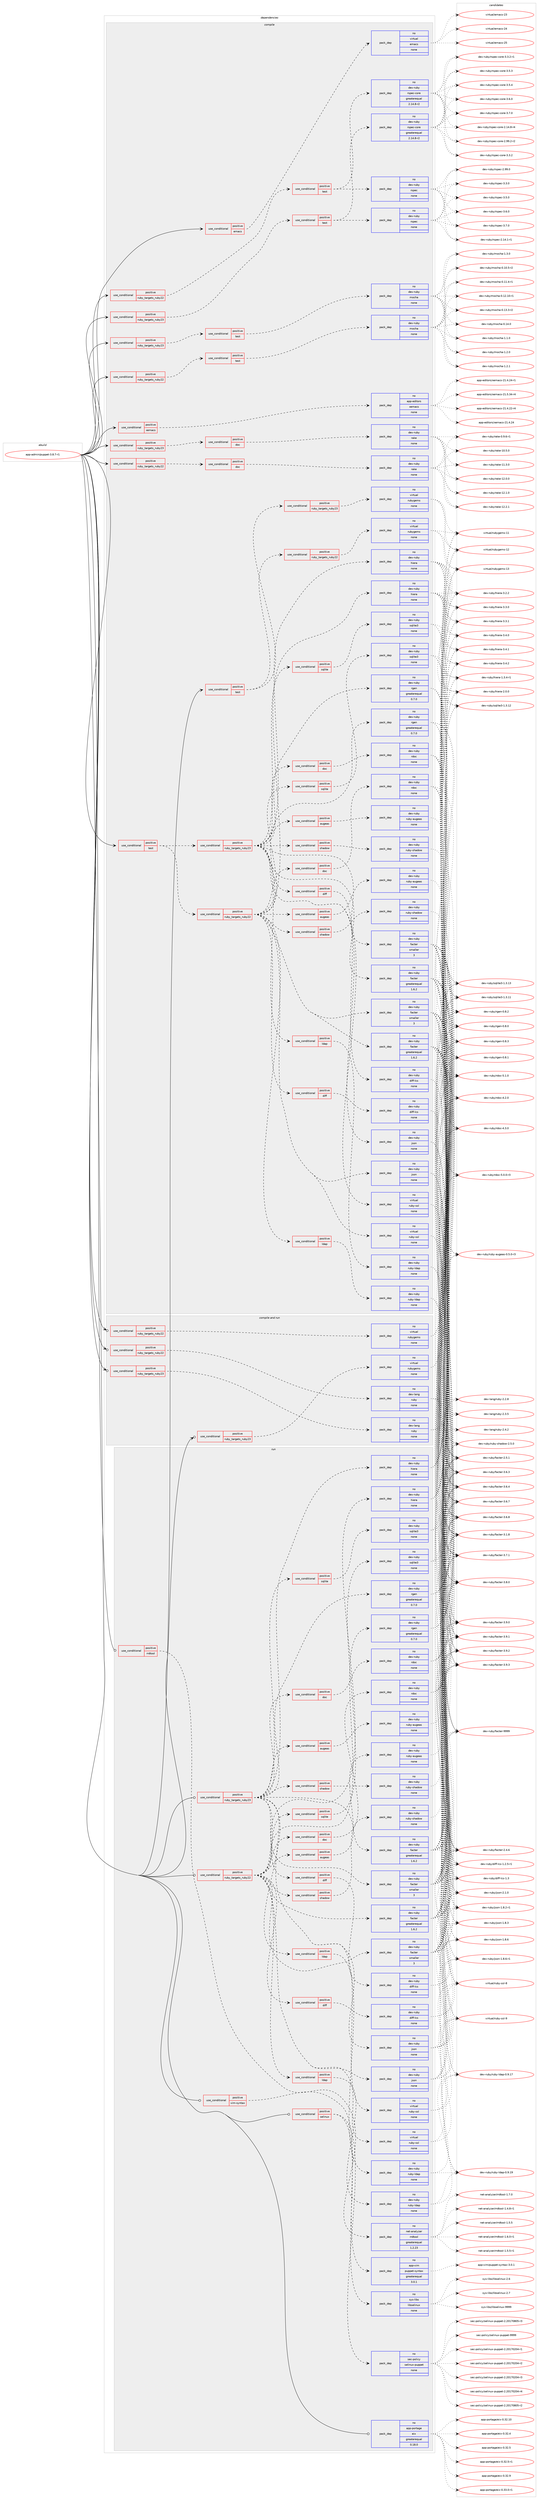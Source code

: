 digraph prolog {

# *************
# Graph options
# *************

newrank=true;
concentrate=true;
compound=true;
graph [rankdir=LR,fontname=Helvetica,fontsize=10,ranksep=1.5];#, ranksep=2.5, nodesep=0.2];
edge  [arrowhead=vee];
node  [fontname=Helvetica,fontsize=10];

# **********
# The ebuild
# **********

subgraph cluster_leftcol {
color=gray;
rank=same;
label=<<i>ebuild</i>>;
id [label="app-admin/puppet-3.8.7-r1", color=red, width=4, href="../app-admin/puppet-3.8.7-r1.svg"];
}

# ****************
# The dependencies
# ****************

subgraph cluster_midcol {
color=gray;
label=<<i>dependencies</i>>;
subgraph cluster_compile {
fillcolor="#eeeeee";
style=filled;
label=<<i>compile</i>>;
subgraph cond831 {
dependency3874 [label=<<TABLE BORDER="0" CELLBORDER="1" CELLSPACING="0" CELLPADDING="4"><TR><TD ROWSPAN="3" CELLPADDING="10">use_conditional</TD></TR><TR><TD>positive</TD></TR><TR><TD>emacs</TD></TR></TABLE>>, shape=none, color=red];
subgraph pack2946 {
dependency3875 [label=<<TABLE BORDER="0" CELLBORDER="1" CELLSPACING="0" CELLPADDING="4" WIDTH="220"><TR><TD ROWSPAN="6" CELLPADDING="30">pack_dep</TD></TR><TR><TD WIDTH="110">no</TD></TR><TR><TD>virtual</TD></TR><TR><TD>emacs</TD></TR><TR><TD>none</TD></TR><TR><TD></TD></TR></TABLE>>, shape=none, color=blue];
}
dependency3874:e -> dependency3875:w [weight=20,style="dashed",arrowhead="vee"];
}
id:e -> dependency3874:w [weight=20,style="solid",arrowhead="vee"];
subgraph cond832 {
dependency3876 [label=<<TABLE BORDER="0" CELLBORDER="1" CELLSPACING="0" CELLPADDING="4"><TR><TD ROWSPAN="3" CELLPADDING="10">use_conditional</TD></TR><TR><TD>positive</TD></TR><TR><TD>ruby_targets_ruby22</TD></TR></TABLE>>, shape=none, color=red];
subgraph cond833 {
dependency3877 [label=<<TABLE BORDER="0" CELLBORDER="1" CELLSPACING="0" CELLPADDING="4"><TR><TD ROWSPAN="3" CELLPADDING="10">use_conditional</TD></TR><TR><TD>positive</TD></TR><TR><TD>doc</TD></TR></TABLE>>, shape=none, color=red];
subgraph pack2947 {
dependency3878 [label=<<TABLE BORDER="0" CELLBORDER="1" CELLSPACING="0" CELLPADDING="4" WIDTH="220"><TR><TD ROWSPAN="6" CELLPADDING="30">pack_dep</TD></TR><TR><TD WIDTH="110">no</TD></TR><TR><TD>dev-ruby</TD></TR><TR><TD>rake</TD></TR><TR><TD>none</TD></TR><TR><TD></TD></TR></TABLE>>, shape=none, color=blue];
}
dependency3877:e -> dependency3878:w [weight=20,style="dashed",arrowhead="vee"];
}
dependency3876:e -> dependency3877:w [weight=20,style="dashed",arrowhead="vee"];
}
id:e -> dependency3876:w [weight=20,style="solid",arrowhead="vee"];
subgraph cond834 {
dependency3879 [label=<<TABLE BORDER="0" CELLBORDER="1" CELLSPACING="0" CELLPADDING="4"><TR><TD ROWSPAN="3" CELLPADDING="10">use_conditional</TD></TR><TR><TD>positive</TD></TR><TR><TD>ruby_targets_ruby22</TD></TR></TABLE>>, shape=none, color=red];
subgraph cond835 {
dependency3880 [label=<<TABLE BORDER="0" CELLBORDER="1" CELLSPACING="0" CELLPADDING="4"><TR><TD ROWSPAN="3" CELLPADDING="10">use_conditional</TD></TR><TR><TD>positive</TD></TR><TR><TD>test</TD></TR></TABLE>>, shape=none, color=red];
subgraph pack2948 {
dependency3881 [label=<<TABLE BORDER="0" CELLBORDER="1" CELLSPACING="0" CELLPADDING="4" WIDTH="220"><TR><TD ROWSPAN="6" CELLPADDING="30">pack_dep</TD></TR><TR><TD WIDTH="110">no</TD></TR><TR><TD>dev-ruby</TD></TR><TR><TD>mocha</TD></TR><TR><TD>none</TD></TR><TR><TD></TD></TR></TABLE>>, shape=none, color=blue];
}
dependency3880:e -> dependency3881:w [weight=20,style="dashed",arrowhead="vee"];
}
dependency3879:e -> dependency3880:w [weight=20,style="dashed",arrowhead="vee"];
}
id:e -> dependency3879:w [weight=20,style="solid",arrowhead="vee"];
subgraph cond836 {
dependency3882 [label=<<TABLE BORDER="0" CELLBORDER="1" CELLSPACING="0" CELLPADDING="4"><TR><TD ROWSPAN="3" CELLPADDING="10">use_conditional</TD></TR><TR><TD>positive</TD></TR><TR><TD>ruby_targets_ruby22</TD></TR></TABLE>>, shape=none, color=red];
subgraph cond837 {
dependency3883 [label=<<TABLE BORDER="0" CELLBORDER="1" CELLSPACING="0" CELLPADDING="4"><TR><TD ROWSPAN="3" CELLPADDING="10">use_conditional</TD></TR><TR><TD>positive</TD></TR><TR><TD>test</TD></TR></TABLE>>, shape=none, color=red];
subgraph pack2949 {
dependency3884 [label=<<TABLE BORDER="0" CELLBORDER="1" CELLSPACING="0" CELLPADDING="4" WIDTH="220"><TR><TD ROWSPAN="6" CELLPADDING="30">pack_dep</TD></TR><TR><TD WIDTH="110">no</TD></TR><TR><TD>dev-ruby</TD></TR><TR><TD>rspec</TD></TR><TR><TD>none</TD></TR><TR><TD></TD></TR></TABLE>>, shape=none, color=blue];
}
dependency3883:e -> dependency3884:w [weight=20,style="dashed",arrowhead="vee"];
subgraph pack2950 {
dependency3885 [label=<<TABLE BORDER="0" CELLBORDER="1" CELLSPACING="0" CELLPADDING="4" WIDTH="220"><TR><TD ROWSPAN="6" CELLPADDING="30">pack_dep</TD></TR><TR><TD WIDTH="110">no</TD></TR><TR><TD>dev-ruby</TD></TR><TR><TD>rspec-core</TD></TR><TR><TD>greaterequal</TD></TR><TR><TD>2.14.8-r2</TD></TR></TABLE>>, shape=none, color=blue];
}
dependency3883:e -> dependency3885:w [weight=20,style="dashed",arrowhead="vee"];
}
dependency3882:e -> dependency3883:w [weight=20,style="dashed",arrowhead="vee"];
}
id:e -> dependency3882:w [weight=20,style="solid",arrowhead="vee"];
subgraph cond838 {
dependency3886 [label=<<TABLE BORDER="0" CELLBORDER="1" CELLSPACING="0" CELLPADDING="4"><TR><TD ROWSPAN="3" CELLPADDING="10">use_conditional</TD></TR><TR><TD>positive</TD></TR><TR><TD>ruby_targets_ruby23</TD></TR></TABLE>>, shape=none, color=red];
subgraph cond839 {
dependency3887 [label=<<TABLE BORDER="0" CELLBORDER="1" CELLSPACING="0" CELLPADDING="4"><TR><TD ROWSPAN="3" CELLPADDING="10">use_conditional</TD></TR><TR><TD>positive</TD></TR><TR><TD>doc</TD></TR></TABLE>>, shape=none, color=red];
subgraph pack2951 {
dependency3888 [label=<<TABLE BORDER="0" CELLBORDER="1" CELLSPACING="0" CELLPADDING="4" WIDTH="220"><TR><TD ROWSPAN="6" CELLPADDING="30">pack_dep</TD></TR><TR><TD WIDTH="110">no</TD></TR><TR><TD>dev-ruby</TD></TR><TR><TD>rake</TD></TR><TR><TD>none</TD></TR><TR><TD></TD></TR></TABLE>>, shape=none, color=blue];
}
dependency3887:e -> dependency3888:w [weight=20,style="dashed",arrowhead="vee"];
}
dependency3886:e -> dependency3887:w [weight=20,style="dashed",arrowhead="vee"];
}
id:e -> dependency3886:w [weight=20,style="solid",arrowhead="vee"];
subgraph cond840 {
dependency3889 [label=<<TABLE BORDER="0" CELLBORDER="1" CELLSPACING="0" CELLPADDING="4"><TR><TD ROWSPAN="3" CELLPADDING="10">use_conditional</TD></TR><TR><TD>positive</TD></TR><TR><TD>ruby_targets_ruby23</TD></TR></TABLE>>, shape=none, color=red];
subgraph cond841 {
dependency3890 [label=<<TABLE BORDER="0" CELLBORDER="1" CELLSPACING="0" CELLPADDING="4"><TR><TD ROWSPAN="3" CELLPADDING="10">use_conditional</TD></TR><TR><TD>positive</TD></TR><TR><TD>test</TD></TR></TABLE>>, shape=none, color=red];
subgraph pack2952 {
dependency3891 [label=<<TABLE BORDER="0" CELLBORDER="1" CELLSPACING="0" CELLPADDING="4" WIDTH="220"><TR><TD ROWSPAN="6" CELLPADDING="30">pack_dep</TD></TR><TR><TD WIDTH="110">no</TD></TR><TR><TD>dev-ruby</TD></TR><TR><TD>mocha</TD></TR><TR><TD>none</TD></TR><TR><TD></TD></TR></TABLE>>, shape=none, color=blue];
}
dependency3890:e -> dependency3891:w [weight=20,style="dashed",arrowhead="vee"];
}
dependency3889:e -> dependency3890:w [weight=20,style="dashed",arrowhead="vee"];
}
id:e -> dependency3889:w [weight=20,style="solid",arrowhead="vee"];
subgraph cond842 {
dependency3892 [label=<<TABLE BORDER="0" CELLBORDER="1" CELLSPACING="0" CELLPADDING="4"><TR><TD ROWSPAN="3" CELLPADDING="10">use_conditional</TD></TR><TR><TD>positive</TD></TR><TR><TD>ruby_targets_ruby23</TD></TR></TABLE>>, shape=none, color=red];
subgraph cond843 {
dependency3893 [label=<<TABLE BORDER="0" CELLBORDER="1" CELLSPACING="0" CELLPADDING="4"><TR><TD ROWSPAN="3" CELLPADDING="10">use_conditional</TD></TR><TR><TD>positive</TD></TR><TR><TD>test</TD></TR></TABLE>>, shape=none, color=red];
subgraph pack2953 {
dependency3894 [label=<<TABLE BORDER="0" CELLBORDER="1" CELLSPACING="0" CELLPADDING="4" WIDTH="220"><TR><TD ROWSPAN="6" CELLPADDING="30">pack_dep</TD></TR><TR><TD WIDTH="110">no</TD></TR><TR><TD>dev-ruby</TD></TR><TR><TD>rspec</TD></TR><TR><TD>none</TD></TR><TR><TD></TD></TR></TABLE>>, shape=none, color=blue];
}
dependency3893:e -> dependency3894:w [weight=20,style="dashed",arrowhead="vee"];
subgraph pack2954 {
dependency3895 [label=<<TABLE BORDER="0" CELLBORDER="1" CELLSPACING="0" CELLPADDING="4" WIDTH="220"><TR><TD ROWSPAN="6" CELLPADDING="30">pack_dep</TD></TR><TR><TD WIDTH="110">no</TD></TR><TR><TD>dev-ruby</TD></TR><TR><TD>rspec-core</TD></TR><TR><TD>greaterequal</TD></TR><TR><TD>2.14.8-r2</TD></TR></TABLE>>, shape=none, color=blue];
}
dependency3893:e -> dependency3895:w [weight=20,style="dashed",arrowhead="vee"];
}
dependency3892:e -> dependency3893:w [weight=20,style="dashed",arrowhead="vee"];
}
id:e -> dependency3892:w [weight=20,style="solid",arrowhead="vee"];
subgraph cond844 {
dependency3896 [label=<<TABLE BORDER="0" CELLBORDER="1" CELLSPACING="0" CELLPADDING="4"><TR><TD ROWSPAN="3" CELLPADDING="10">use_conditional</TD></TR><TR><TD>positive</TD></TR><TR><TD>test</TD></TR></TABLE>>, shape=none, color=red];
subgraph cond845 {
dependency3897 [label=<<TABLE BORDER="0" CELLBORDER="1" CELLSPACING="0" CELLPADDING="4"><TR><TD ROWSPAN="3" CELLPADDING="10">use_conditional</TD></TR><TR><TD>positive</TD></TR><TR><TD>ruby_targets_ruby22</TD></TR></TABLE>>, shape=none, color=red];
subgraph pack2955 {
dependency3898 [label=<<TABLE BORDER="0" CELLBORDER="1" CELLSPACING="0" CELLPADDING="4" WIDTH="220"><TR><TD ROWSPAN="6" CELLPADDING="30">pack_dep</TD></TR><TR><TD WIDTH="110">no</TD></TR><TR><TD>dev-ruby</TD></TR><TR><TD>hiera</TD></TR><TR><TD>none</TD></TR><TR><TD></TD></TR></TABLE>>, shape=none, color=blue];
}
dependency3897:e -> dependency3898:w [weight=20,style="dashed",arrowhead="vee"];
subgraph pack2956 {
dependency3899 [label=<<TABLE BORDER="0" CELLBORDER="1" CELLSPACING="0" CELLPADDING="4" WIDTH="220"><TR><TD ROWSPAN="6" CELLPADDING="30">pack_dep</TD></TR><TR><TD WIDTH="110">no</TD></TR><TR><TD>dev-ruby</TD></TR><TR><TD>rgen</TD></TR><TR><TD>greaterequal</TD></TR><TR><TD>0.7.0</TD></TR></TABLE>>, shape=none, color=blue];
}
dependency3897:e -> dependency3899:w [weight=20,style="dashed",arrowhead="vee"];
subgraph pack2957 {
dependency3900 [label=<<TABLE BORDER="0" CELLBORDER="1" CELLSPACING="0" CELLPADDING="4" WIDTH="220"><TR><TD ROWSPAN="6" CELLPADDING="30">pack_dep</TD></TR><TR><TD WIDTH="110">no</TD></TR><TR><TD>dev-ruby</TD></TR><TR><TD>facter</TD></TR><TR><TD>greaterequal</TD></TR><TR><TD>1.6.2</TD></TR></TABLE>>, shape=none, color=blue];
}
dependency3897:e -> dependency3900:w [weight=20,style="dashed",arrowhead="vee"];
subgraph pack2958 {
dependency3901 [label=<<TABLE BORDER="0" CELLBORDER="1" CELLSPACING="0" CELLPADDING="4" WIDTH="220"><TR><TD ROWSPAN="6" CELLPADDING="30">pack_dep</TD></TR><TR><TD WIDTH="110">no</TD></TR><TR><TD>dev-ruby</TD></TR><TR><TD>facter</TD></TR><TR><TD>smaller</TD></TR><TR><TD>3</TD></TR></TABLE>>, shape=none, color=blue];
}
dependency3897:e -> dependency3901:w [weight=20,style="dashed",arrowhead="vee"];
subgraph pack2959 {
dependency3902 [label=<<TABLE BORDER="0" CELLBORDER="1" CELLSPACING="0" CELLPADDING="4" WIDTH="220"><TR><TD ROWSPAN="6" CELLPADDING="30">pack_dep</TD></TR><TR><TD WIDTH="110">no</TD></TR><TR><TD>dev-ruby</TD></TR><TR><TD>json</TD></TR><TR><TD>none</TD></TR><TR><TD></TD></TR></TABLE>>, shape=none, color=blue];
}
dependency3897:e -> dependency3902:w [weight=20,style="dashed",arrowhead="vee"];
subgraph cond846 {
dependency3903 [label=<<TABLE BORDER="0" CELLBORDER="1" CELLSPACING="0" CELLPADDING="4"><TR><TD ROWSPAN="3" CELLPADDING="10">use_conditional</TD></TR><TR><TD>positive</TD></TR><TR><TD>augeas</TD></TR></TABLE>>, shape=none, color=red];
subgraph pack2960 {
dependency3904 [label=<<TABLE BORDER="0" CELLBORDER="1" CELLSPACING="0" CELLPADDING="4" WIDTH="220"><TR><TD ROWSPAN="6" CELLPADDING="30">pack_dep</TD></TR><TR><TD WIDTH="110">no</TD></TR><TR><TD>dev-ruby</TD></TR><TR><TD>ruby-augeas</TD></TR><TR><TD>none</TD></TR><TR><TD></TD></TR></TABLE>>, shape=none, color=blue];
}
dependency3903:e -> dependency3904:w [weight=20,style="dashed",arrowhead="vee"];
}
dependency3897:e -> dependency3903:w [weight=20,style="dashed",arrowhead="vee"];
subgraph cond847 {
dependency3905 [label=<<TABLE BORDER="0" CELLBORDER="1" CELLSPACING="0" CELLPADDING="4"><TR><TD ROWSPAN="3" CELLPADDING="10">use_conditional</TD></TR><TR><TD>positive</TD></TR><TR><TD>diff</TD></TR></TABLE>>, shape=none, color=red];
subgraph pack2961 {
dependency3906 [label=<<TABLE BORDER="0" CELLBORDER="1" CELLSPACING="0" CELLPADDING="4" WIDTH="220"><TR><TD ROWSPAN="6" CELLPADDING="30">pack_dep</TD></TR><TR><TD WIDTH="110">no</TD></TR><TR><TD>dev-ruby</TD></TR><TR><TD>diff-lcs</TD></TR><TR><TD>none</TD></TR><TR><TD></TD></TR></TABLE>>, shape=none, color=blue];
}
dependency3905:e -> dependency3906:w [weight=20,style="dashed",arrowhead="vee"];
}
dependency3897:e -> dependency3905:w [weight=20,style="dashed",arrowhead="vee"];
subgraph cond848 {
dependency3907 [label=<<TABLE BORDER="0" CELLBORDER="1" CELLSPACING="0" CELLPADDING="4"><TR><TD ROWSPAN="3" CELLPADDING="10">use_conditional</TD></TR><TR><TD>positive</TD></TR><TR><TD>doc</TD></TR></TABLE>>, shape=none, color=red];
subgraph pack2962 {
dependency3908 [label=<<TABLE BORDER="0" CELLBORDER="1" CELLSPACING="0" CELLPADDING="4" WIDTH="220"><TR><TD ROWSPAN="6" CELLPADDING="30">pack_dep</TD></TR><TR><TD WIDTH="110">no</TD></TR><TR><TD>dev-ruby</TD></TR><TR><TD>rdoc</TD></TR><TR><TD>none</TD></TR><TR><TD></TD></TR></TABLE>>, shape=none, color=blue];
}
dependency3907:e -> dependency3908:w [weight=20,style="dashed",arrowhead="vee"];
}
dependency3897:e -> dependency3907:w [weight=20,style="dashed",arrowhead="vee"];
subgraph cond849 {
dependency3909 [label=<<TABLE BORDER="0" CELLBORDER="1" CELLSPACING="0" CELLPADDING="4"><TR><TD ROWSPAN="3" CELLPADDING="10">use_conditional</TD></TR><TR><TD>positive</TD></TR><TR><TD>ldap</TD></TR></TABLE>>, shape=none, color=red];
subgraph pack2963 {
dependency3910 [label=<<TABLE BORDER="0" CELLBORDER="1" CELLSPACING="0" CELLPADDING="4" WIDTH="220"><TR><TD ROWSPAN="6" CELLPADDING="30">pack_dep</TD></TR><TR><TD WIDTH="110">no</TD></TR><TR><TD>dev-ruby</TD></TR><TR><TD>ruby-ldap</TD></TR><TR><TD>none</TD></TR><TR><TD></TD></TR></TABLE>>, shape=none, color=blue];
}
dependency3909:e -> dependency3910:w [weight=20,style="dashed",arrowhead="vee"];
}
dependency3897:e -> dependency3909:w [weight=20,style="dashed",arrowhead="vee"];
subgraph cond850 {
dependency3911 [label=<<TABLE BORDER="0" CELLBORDER="1" CELLSPACING="0" CELLPADDING="4"><TR><TD ROWSPAN="3" CELLPADDING="10">use_conditional</TD></TR><TR><TD>positive</TD></TR><TR><TD>shadow</TD></TR></TABLE>>, shape=none, color=red];
subgraph pack2964 {
dependency3912 [label=<<TABLE BORDER="0" CELLBORDER="1" CELLSPACING="0" CELLPADDING="4" WIDTH="220"><TR><TD ROWSPAN="6" CELLPADDING="30">pack_dep</TD></TR><TR><TD WIDTH="110">no</TD></TR><TR><TD>dev-ruby</TD></TR><TR><TD>ruby-shadow</TD></TR><TR><TD>none</TD></TR><TR><TD></TD></TR></TABLE>>, shape=none, color=blue];
}
dependency3911:e -> dependency3912:w [weight=20,style="dashed",arrowhead="vee"];
}
dependency3897:e -> dependency3911:w [weight=20,style="dashed",arrowhead="vee"];
subgraph cond851 {
dependency3913 [label=<<TABLE BORDER="0" CELLBORDER="1" CELLSPACING="0" CELLPADDING="4"><TR><TD ROWSPAN="3" CELLPADDING="10">use_conditional</TD></TR><TR><TD>positive</TD></TR><TR><TD>sqlite</TD></TR></TABLE>>, shape=none, color=red];
subgraph pack2965 {
dependency3914 [label=<<TABLE BORDER="0" CELLBORDER="1" CELLSPACING="0" CELLPADDING="4" WIDTH="220"><TR><TD ROWSPAN="6" CELLPADDING="30">pack_dep</TD></TR><TR><TD WIDTH="110">no</TD></TR><TR><TD>dev-ruby</TD></TR><TR><TD>sqlite3</TD></TR><TR><TD>none</TD></TR><TR><TD></TD></TR></TABLE>>, shape=none, color=blue];
}
dependency3913:e -> dependency3914:w [weight=20,style="dashed",arrowhead="vee"];
}
dependency3897:e -> dependency3913:w [weight=20,style="dashed",arrowhead="vee"];
subgraph pack2966 {
dependency3915 [label=<<TABLE BORDER="0" CELLBORDER="1" CELLSPACING="0" CELLPADDING="4" WIDTH="220"><TR><TD ROWSPAN="6" CELLPADDING="30">pack_dep</TD></TR><TR><TD WIDTH="110">no</TD></TR><TR><TD>virtual</TD></TR><TR><TD>ruby-ssl</TD></TR><TR><TD>none</TD></TR><TR><TD></TD></TR></TABLE>>, shape=none, color=blue];
}
dependency3897:e -> dependency3915:w [weight=20,style="dashed",arrowhead="vee"];
}
dependency3896:e -> dependency3897:w [weight=20,style="dashed",arrowhead="vee"];
subgraph cond852 {
dependency3916 [label=<<TABLE BORDER="0" CELLBORDER="1" CELLSPACING="0" CELLPADDING="4"><TR><TD ROWSPAN="3" CELLPADDING="10">use_conditional</TD></TR><TR><TD>positive</TD></TR><TR><TD>ruby_targets_ruby23</TD></TR></TABLE>>, shape=none, color=red];
subgraph pack2967 {
dependency3917 [label=<<TABLE BORDER="0" CELLBORDER="1" CELLSPACING="0" CELLPADDING="4" WIDTH="220"><TR><TD ROWSPAN="6" CELLPADDING="30">pack_dep</TD></TR><TR><TD WIDTH="110">no</TD></TR><TR><TD>dev-ruby</TD></TR><TR><TD>hiera</TD></TR><TR><TD>none</TD></TR><TR><TD></TD></TR></TABLE>>, shape=none, color=blue];
}
dependency3916:e -> dependency3917:w [weight=20,style="dashed",arrowhead="vee"];
subgraph pack2968 {
dependency3918 [label=<<TABLE BORDER="0" CELLBORDER="1" CELLSPACING="0" CELLPADDING="4" WIDTH="220"><TR><TD ROWSPAN="6" CELLPADDING="30">pack_dep</TD></TR><TR><TD WIDTH="110">no</TD></TR><TR><TD>dev-ruby</TD></TR><TR><TD>rgen</TD></TR><TR><TD>greaterequal</TD></TR><TR><TD>0.7.0</TD></TR></TABLE>>, shape=none, color=blue];
}
dependency3916:e -> dependency3918:w [weight=20,style="dashed",arrowhead="vee"];
subgraph pack2969 {
dependency3919 [label=<<TABLE BORDER="0" CELLBORDER="1" CELLSPACING="0" CELLPADDING="4" WIDTH="220"><TR><TD ROWSPAN="6" CELLPADDING="30">pack_dep</TD></TR><TR><TD WIDTH="110">no</TD></TR><TR><TD>dev-ruby</TD></TR><TR><TD>facter</TD></TR><TR><TD>greaterequal</TD></TR><TR><TD>1.6.2</TD></TR></TABLE>>, shape=none, color=blue];
}
dependency3916:e -> dependency3919:w [weight=20,style="dashed",arrowhead="vee"];
subgraph pack2970 {
dependency3920 [label=<<TABLE BORDER="0" CELLBORDER="1" CELLSPACING="0" CELLPADDING="4" WIDTH="220"><TR><TD ROWSPAN="6" CELLPADDING="30">pack_dep</TD></TR><TR><TD WIDTH="110">no</TD></TR><TR><TD>dev-ruby</TD></TR><TR><TD>facter</TD></TR><TR><TD>smaller</TD></TR><TR><TD>3</TD></TR></TABLE>>, shape=none, color=blue];
}
dependency3916:e -> dependency3920:w [weight=20,style="dashed",arrowhead="vee"];
subgraph pack2971 {
dependency3921 [label=<<TABLE BORDER="0" CELLBORDER="1" CELLSPACING="0" CELLPADDING="4" WIDTH="220"><TR><TD ROWSPAN="6" CELLPADDING="30">pack_dep</TD></TR><TR><TD WIDTH="110">no</TD></TR><TR><TD>dev-ruby</TD></TR><TR><TD>json</TD></TR><TR><TD>none</TD></TR><TR><TD></TD></TR></TABLE>>, shape=none, color=blue];
}
dependency3916:e -> dependency3921:w [weight=20,style="dashed",arrowhead="vee"];
subgraph cond853 {
dependency3922 [label=<<TABLE BORDER="0" CELLBORDER="1" CELLSPACING="0" CELLPADDING="4"><TR><TD ROWSPAN="3" CELLPADDING="10">use_conditional</TD></TR><TR><TD>positive</TD></TR><TR><TD>augeas</TD></TR></TABLE>>, shape=none, color=red];
subgraph pack2972 {
dependency3923 [label=<<TABLE BORDER="0" CELLBORDER="1" CELLSPACING="0" CELLPADDING="4" WIDTH="220"><TR><TD ROWSPAN="6" CELLPADDING="30">pack_dep</TD></TR><TR><TD WIDTH="110">no</TD></TR><TR><TD>dev-ruby</TD></TR><TR><TD>ruby-augeas</TD></TR><TR><TD>none</TD></TR><TR><TD></TD></TR></TABLE>>, shape=none, color=blue];
}
dependency3922:e -> dependency3923:w [weight=20,style="dashed",arrowhead="vee"];
}
dependency3916:e -> dependency3922:w [weight=20,style="dashed",arrowhead="vee"];
subgraph cond854 {
dependency3924 [label=<<TABLE BORDER="0" CELLBORDER="1" CELLSPACING="0" CELLPADDING="4"><TR><TD ROWSPAN="3" CELLPADDING="10">use_conditional</TD></TR><TR><TD>positive</TD></TR><TR><TD>diff</TD></TR></TABLE>>, shape=none, color=red];
subgraph pack2973 {
dependency3925 [label=<<TABLE BORDER="0" CELLBORDER="1" CELLSPACING="0" CELLPADDING="4" WIDTH="220"><TR><TD ROWSPAN="6" CELLPADDING="30">pack_dep</TD></TR><TR><TD WIDTH="110">no</TD></TR><TR><TD>dev-ruby</TD></TR><TR><TD>diff-lcs</TD></TR><TR><TD>none</TD></TR><TR><TD></TD></TR></TABLE>>, shape=none, color=blue];
}
dependency3924:e -> dependency3925:w [weight=20,style="dashed",arrowhead="vee"];
}
dependency3916:e -> dependency3924:w [weight=20,style="dashed",arrowhead="vee"];
subgraph cond855 {
dependency3926 [label=<<TABLE BORDER="0" CELLBORDER="1" CELLSPACING="0" CELLPADDING="4"><TR><TD ROWSPAN="3" CELLPADDING="10">use_conditional</TD></TR><TR><TD>positive</TD></TR><TR><TD>doc</TD></TR></TABLE>>, shape=none, color=red];
subgraph pack2974 {
dependency3927 [label=<<TABLE BORDER="0" CELLBORDER="1" CELLSPACING="0" CELLPADDING="4" WIDTH="220"><TR><TD ROWSPAN="6" CELLPADDING="30">pack_dep</TD></TR><TR><TD WIDTH="110">no</TD></TR><TR><TD>dev-ruby</TD></TR><TR><TD>rdoc</TD></TR><TR><TD>none</TD></TR><TR><TD></TD></TR></TABLE>>, shape=none, color=blue];
}
dependency3926:e -> dependency3927:w [weight=20,style="dashed",arrowhead="vee"];
}
dependency3916:e -> dependency3926:w [weight=20,style="dashed",arrowhead="vee"];
subgraph cond856 {
dependency3928 [label=<<TABLE BORDER="0" CELLBORDER="1" CELLSPACING="0" CELLPADDING="4"><TR><TD ROWSPAN="3" CELLPADDING="10">use_conditional</TD></TR><TR><TD>positive</TD></TR><TR><TD>ldap</TD></TR></TABLE>>, shape=none, color=red];
subgraph pack2975 {
dependency3929 [label=<<TABLE BORDER="0" CELLBORDER="1" CELLSPACING="0" CELLPADDING="4" WIDTH="220"><TR><TD ROWSPAN="6" CELLPADDING="30">pack_dep</TD></TR><TR><TD WIDTH="110">no</TD></TR><TR><TD>dev-ruby</TD></TR><TR><TD>ruby-ldap</TD></TR><TR><TD>none</TD></TR><TR><TD></TD></TR></TABLE>>, shape=none, color=blue];
}
dependency3928:e -> dependency3929:w [weight=20,style="dashed",arrowhead="vee"];
}
dependency3916:e -> dependency3928:w [weight=20,style="dashed",arrowhead="vee"];
subgraph cond857 {
dependency3930 [label=<<TABLE BORDER="0" CELLBORDER="1" CELLSPACING="0" CELLPADDING="4"><TR><TD ROWSPAN="3" CELLPADDING="10">use_conditional</TD></TR><TR><TD>positive</TD></TR><TR><TD>shadow</TD></TR></TABLE>>, shape=none, color=red];
subgraph pack2976 {
dependency3931 [label=<<TABLE BORDER="0" CELLBORDER="1" CELLSPACING="0" CELLPADDING="4" WIDTH="220"><TR><TD ROWSPAN="6" CELLPADDING="30">pack_dep</TD></TR><TR><TD WIDTH="110">no</TD></TR><TR><TD>dev-ruby</TD></TR><TR><TD>ruby-shadow</TD></TR><TR><TD>none</TD></TR><TR><TD></TD></TR></TABLE>>, shape=none, color=blue];
}
dependency3930:e -> dependency3931:w [weight=20,style="dashed",arrowhead="vee"];
}
dependency3916:e -> dependency3930:w [weight=20,style="dashed",arrowhead="vee"];
subgraph cond858 {
dependency3932 [label=<<TABLE BORDER="0" CELLBORDER="1" CELLSPACING="0" CELLPADDING="4"><TR><TD ROWSPAN="3" CELLPADDING="10">use_conditional</TD></TR><TR><TD>positive</TD></TR><TR><TD>sqlite</TD></TR></TABLE>>, shape=none, color=red];
subgraph pack2977 {
dependency3933 [label=<<TABLE BORDER="0" CELLBORDER="1" CELLSPACING="0" CELLPADDING="4" WIDTH="220"><TR><TD ROWSPAN="6" CELLPADDING="30">pack_dep</TD></TR><TR><TD WIDTH="110">no</TD></TR><TR><TD>dev-ruby</TD></TR><TR><TD>sqlite3</TD></TR><TR><TD>none</TD></TR><TR><TD></TD></TR></TABLE>>, shape=none, color=blue];
}
dependency3932:e -> dependency3933:w [weight=20,style="dashed",arrowhead="vee"];
}
dependency3916:e -> dependency3932:w [weight=20,style="dashed",arrowhead="vee"];
subgraph pack2978 {
dependency3934 [label=<<TABLE BORDER="0" CELLBORDER="1" CELLSPACING="0" CELLPADDING="4" WIDTH="220"><TR><TD ROWSPAN="6" CELLPADDING="30">pack_dep</TD></TR><TR><TD WIDTH="110">no</TD></TR><TR><TD>virtual</TD></TR><TR><TD>ruby-ssl</TD></TR><TR><TD>none</TD></TR><TR><TD></TD></TR></TABLE>>, shape=none, color=blue];
}
dependency3916:e -> dependency3934:w [weight=20,style="dashed",arrowhead="vee"];
}
dependency3896:e -> dependency3916:w [weight=20,style="dashed",arrowhead="vee"];
}
id:e -> dependency3896:w [weight=20,style="solid",arrowhead="vee"];
subgraph cond859 {
dependency3935 [label=<<TABLE BORDER="0" CELLBORDER="1" CELLSPACING="0" CELLPADDING="4"><TR><TD ROWSPAN="3" CELLPADDING="10">use_conditional</TD></TR><TR><TD>positive</TD></TR><TR><TD>test</TD></TR></TABLE>>, shape=none, color=red];
subgraph cond860 {
dependency3936 [label=<<TABLE BORDER="0" CELLBORDER="1" CELLSPACING="0" CELLPADDING="4"><TR><TD ROWSPAN="3" CELLPADDING="10">use_conditional</TD></TR><TR><TD>positive</TD></TR><TR><TD>ruby_targets_ruby22</TD></TR></TABLE>>, shape=none, color=red];
subgraph pack2979 {
dependency3937 [label=<<TABLE BORDER="0" CELLBORDER="1" CELLSPACING="0" CELLPADDING="4" WIDTH="220"><TR><TD ROWSPAN="6" CELLPADDING="30">pack_dep</TD></TR><TR><TD WIDTH="110">no</TD></TR><TR><TD>virtual</TD></TR><TR><TD>rubygems</TD></TR><TR><TD>none</TD></TR><TR><TD></TD></TR></TABLE>>, shape=none, color=blue];
}
dependency3936:e -> dependency3937:w [weight=20,style="dashed",arrowhead="vee"];
}
dependency3935:e -> dependency3936:w [weight=20,style="dashed",arrowhead="vee"];
subgraph cond861 {
dependency3938 [label=<<TABLE BORDER="0" CELLBORDER="1" CELLSPACING="0" CELLPADDING="4"><TR><TD ROWSPAN="3" CELLPADDING="10">use_conditional</TD></TR><TR><TD>positive</TD></TR><TR><TD>ruby_targets_ruby23</TD></TR></TABLE>>, shape=none, color=red];
subgraph pack2980 {
dependency3939 [label=<<TABLE BORDER="0" CELLBORDER="1" CELLSPACING="0" CELLPADDING="4" WIDTH="220"><TR><TD ROWSPAN="6" CELLPADDING="30">pack_dep</TD></TR><TR><TD WIDTH="110">no</TD></TR><TR><TD>virtual</TD></TR><TR><TD>rubygems</TD></TR><TR><TD>none</TD></TR><TR><TD></TD></TR></TABLE>>, shape=none, color=blue];
}
dependency3938:e -> dependency3939:w [weight=20,style="dashed",arrowhead="vee"];
}
dependency3935:e -> dependency3938:w [weight=20,style="dashed",arrowhead="vee"];
}
id:e -> dependency3935:w [weight=20,style="solid",arrowhead="vee"];
subgraph cond862 {
dependency3940 [label=<<TABLE BORDER="0" CELLBORDER="1" CELLSPACING="0" CELLPADDING="4"><TR><TD ROWSPAN="3" CELLPADDING="10">use_conditional</TD></TR><TR><TD>positive</TD></TR><TR><TD>xemacs</TD></TR></TABLE>>, shape=none, color=red];
subgraph pack2981 {
dependency3941 [label=<<TABLE BORDER="0" CELLBORDER="1" CELLSPACING="0" CELLPADDING="4" WIDTH="220"><TR><TD ROWSPAN="6" CELLPADDING="30">pack_dep</TD></TR><TR><TD WIDTH="110">no</TD></TR><TR><TD>app-editors</TD></TR><TR><TD>xemacs</TD></TR><TR><TD>none</TD></TR><TR><TD></TD></TR></TABLE>>, shape=none, color=blue];
}
dependency3940:e -> dependency3941:w [weight=20,style="dashed",arrowhead="vee"];
}
id:e -> dependency3940:w [weight=20,style="solid",arrowhead="vee"];
}
subgraph cluster_compileandrun {
fillcolor="#eeeeee";
style=filled;
label=<<i>compile and run</i>>;
subgraph cond863 {
dependency3942 [label=<<TABLE BORDER="0" CELLBORDER="1" CELLSPACING="0" CELLPADDING="4"><TR><TD ROWSPAN="3" CELLPADDING="10">use_conditional</TD></TR><TR><TD>positive</TD></TR><TR><TD>ruby_targets_ruby22</TD></TR></TABLE>>, shape=none, color=red];
subgraph pack2982 {
dependency3943 [label=<<TABLE BORDER="0" CELLBORDER="1" CELLSPACING="0" CELLPADDING="4" WIDTH="220"><TR><TD ROWSPAN="6" CELLPADDING="30">pack_dep</TD></TR><TR><TD WIDTH="110">no</TD></TR><TR><TD>dev-lang</TD></TR><TR><TD>ruby</TD></TR><TR><TD>none</TD></TR><TR><TD></TD></TR></TABLE>>, shape=none, color=blue];
}
dependency3942:e -> dependency3943:w [weight=20,style="dashed",arrowhead="vee"];
}
id:e -> dependency3942:w [weight=20,style="solid",arrowhead="odotvee"];
subgraph cond864 {
dependency3944 [label=<<TABLE BORDER="0" CELLBORDER="1" CELLSPACING="0" CELLPADDING="4"><TR><TD ROWSPAN="3" CELLPADDING="10">use_conditional</TD></TR><TR><TD>positive</TD></TR><TR><TD>ruby_targets_ruby22</TD></TR></TABLE>>, shape=none, color=red];
subgraph pack2983 {
dependency3945 [label=<<TABLE BORDER="0" CELLBORDER="1" CELLSPACING="0" CELLPADDING="4" WIDTH="220"><TR><TD ROWSPAN="6" CELLPADDING="30">pack_dep</TD></TR><TR><TD WIDTH="110">no</TD></TR><TR><TD>virtual</TD></TR><TR><TD>rubygems</TD></TR><TR><TD>none</TD></TR><TR><TD></TD></TR></TABLE>>, shape=none, color=blue];
}
dependency3944:e -> dependency3945:w [weight=20,style="dashed",arrowhead="vee"];
}
id:e -> dependency3944:w [weight=20,style="solid",arrowhead="odotvee"];
subgraph cond865 {
dependency3946 [label=<<TABLE BORDER="0" CELLBORDER="1" CELLSPACING="0" CELLPADDING="4"><TR><TD ROWSPAN="3" CELLPADDING="10">use_conditional</TD></TR><TR><TD>positive</TD></TR><TR><TD>ruby_targets_ruby23</TD></TR></TABLE>>, shape=none, color=red];
subgraph pack2984 {
dependency3947 [label=<<TABLE BORDER="0" CELLBORDER="1" CELLSPACING="0" CELLPADDING="4" WIDTH="220"><TR><TD ROWSPAN="6" CELLPADDING="30">pack_dep</TD></TR><TR><TD WIDTH="110">no</TD></TR><TR><TD>dev-lang</TD></TR><TR><TD>ruby</TD></TR><TR><TD>none</TD></TR><TR><TD></TD></TR></TABLE>>, shape=none, color=blue];
}
dependency3946:e -> dependency3947:w [weight=20,style="dashed",arrowhead="vee"];
}
id:e -> dependency3946:w [weight=20,style="solid",arrowhead="odotvee"];
subgraph cond866 {
dependency3948 [label=<<TABLE BORDER="0" CELLBORDER="1" CELLSPACING="0" CELLPADDING="4"><TR><TD ROWSPAN="3" CELLPADDING="10">use_conditional</TD></TR><TR><TD>positive</TD></TR><TR><TD>ruby_targets_ruby23</TD></TR></TABLE>>, shape=none, color=red];
subgraph pack2985 {
dependency3949 [label=<<TABLE BORDER="0" CELLBORDER="1" CELLSPACING="0" CELLPADDING="4" WIDTH="220"><TR><TD ROWSPAN="6" CELLPADDING="30">pack_dep</TD></TR><TR><TD WIDTH="110">no</TD></TR><TR><TD>virtual</TD></TR><TR><TD>rubygems</TD></TR><TR><TD>none</TD></TR><TR><TD></TD></TR></TABLE>>, shape=none, color=blue];
}
dependency3948:e -> dependency3949:w [weight=20,style="dashed",arrowhead="vee"];
}
id:e -> dependency3948:w [weight=20,style="solid",arrowhead="odotvee"];
}
subgraph cluster_run {
fillcolor="#eeeeee";
style=filled;
label=<<i>run</i>>;
subgraph cond867 {
dependency3950 [label=<<TABLE BORDER="0" CELLBORDER="1" CELLSPACING="0" CELLPADDING="4"><TR><TD ROWSPAN="3" CELLPADDING="10">use_conditional</TD></TR><TR><TD>positive</TD></TR><TR><TD>rrdtool</TD></TR></TABLE>>, shape=none, color=red];
subgraph pack2986 {
dependency3951 [label=<<TABLE BORDER="0" CELLBORDER="1" CELLSPACING="0" CELLPADDING="4" WIDTH="220"><TR><TD ROWSPAN="6" CELLPADDING="30">pack_dep</TD></TR><TR><TD WIDTH="110">no</TD></TR><TR><TD>net-analyzer</TD></TR><TR><TD>rrdtool</TD></TR><TR><TD>greaterequal</TD></TR><TR><TD>1.2.23</TD></TR></TABLE>>, shape=none, color=blue];
}
dependency3950:e -> dependency3951:w [weight=20,style="dashed",arrowhead="vee"];
}
id:e -> dependency3950:w [weight=20,style="solid",arrowhead="odot"];
subgraph cond868 {
dependency3952 [label=<<TABLE BORDER="0" CELLBORDER="1" CELLSPACING="0" CELLPADDING="4"><TR><TD ROWSPAN="3" CELLPADDING="10">use_conditional</TD></TR><TR><TD>positive</TD></TR><TR><TD>ruby_targets_ruby22</TD></TR></TABLE>>, shape=none, color=red];
subgraph pack2987 {
dependency3953 [label=<<TABLE BORDER="0" CELLBORDER="1" CELLSPACING="0" CELLPADDING="4" WIDTH="220"><TR><TD ROWSPAN="6" CELLPADDING="30">pack_dep</TD></TR><TR><TD WIDTH="110">no</TD></TR><TR><TD>dev-ruby</TD></TR><TR><TD>hiera</TD></TR><TR><TD>none</TD></TR><TR><TD></TD></TR></TABLE>>, shape=none, color=blue];
}
dependency3952:e -> dependency3953:w [weight=20,style="dashed",arrowhead="vee"];
subgraph pack2988 {
dependency3954 [label=<<TABLE BORDER="0" CELLBORDER="1" CELLSPACING="0" CELLPADDING="4" WIDTH="220"><TR><TD ROWSPAN="6" CELLPADDING="30">pack_dep</TD></TR><TR><TD WIDTH="110">no</TD></TR><TR><TD>dev-ruby</TD></TR><TR><TD>rgen</TD></TR><TR><TD>greaterequal</TD></TR><TR><TD>0.7.0</TD></TR></TABLE>>, shape=none, color=blue];
}
dependency3952:e -> dependency3954:w [weight=20,style="dashed",arrowhead="vee"];
subgraph pack2989 {
dependency3955 [label=<<TABLE BORDER="0" CELLBORDER="1" CELLSPACING="0" CELLPADDING="4" WIDTH="220"><TR><TD ROWSPAN="6" CELLPADDING="30">pack_dep</TD></TR><TR><TD WIDTH="110">no</TD></TR><TR><TD>dev-ruby</TD></TR><TR><TD>facter</TD></TR><TR><TD>greaterequal</TD></TR><TR><TD>1.6.2</TD></TR></TABLE>>, shape=none, color=blue];
}
dependency3952:e -> dependency3955:w [weight=20,style="dashed",arrowhead="vee"];
subgraph pack2990 {
dependency3956 [label=<<TABLE BORDER="0" CELLBORDER="1" CELLSPACING="0" CELLPADDING="4" WIDTH="220"><TR><TD ROWSPAN="6" CELLPADDING="30">pack_dep</TD></TR><TR><TD WIDTH="110">no</TD></TR><TR><TD>dev-ruby</TD></TR><TR><TD>facter</TD></TR><TR><TD>smaller</TD></TR><TR><TD>3</TD></TR></TABLE>>, shape=none, color=blue];
}
dependency3952:e -> dependency3956:w [weight=20,style="dashed",arrowhead="vee"];
subgraph pack2991 {
dependency3957 [label=<<TABLE BORDER="0" CELLBORDER="1" CELLSPACING="0" CELLPADDING="4" WIDTH="220"><TR><TD ROWSPAN="6" CELLPADDING="30">pack_dep</TD></TR><TR><TD WIDTH="110">no</TD></TR><TR><TD>dev-ruby</TD></TR><TR><TD>json</TD></TR><TR><TD>none</TD></TR><TR><TD></TD></TR></TABLE>>, shape=none, color=blue];
}
dependency3952:e -> dependency3957:w [weight=20,style="dashed",arrowhead="vee"];
subgraph cond869 {
dependency3958 [label=<<TABLE BORDER="0" CELLBORDER="1" CELLSPACING="0" CELLPADDING="4"><TR><TD ROWSPAN="3" CELLPADDING="10">use_conditional</TD></TR><TR><TD>positive</TD></TR><TR><TD>augeas</TD></TR></TABLE>>, shape=none, color=red];
subgraph pack2992 {
dependency3959 [label=<<TABLE BORDER="0" CELLBORDER="1" CELLSPACING="0" CELLPADDING="4" WIDTH="220"><TR><TD ROWSPAN="6" CELLPADDING="30">pack_dep</TD></TR><TR><TD WIDTH="110">no</TD></TR><TR><TD>dev-ruby</TD></TR><TR><TD>ruby-augeas</TD></TR><TR><TD>none</TD></TR><TR><TD></TD></TR></TABLE>>, shape=none, color=blue];
}
dependency3958:e -> dependency3959:w [weight=20,style="dashed",arrowhead="vee"];
}
dependency3952:e -> dependency3958:w [weight=20,style="dashed",arrowhead="vee"];
subgraph cond870 {
dependency3960 [label=<<TABLE BORDER="0" CELLBORDER="1" CELLSPACING="0" CELLPADDING="4"><TR><TD ROWSPAN="3" CELLPADDING="10">use_conditional</TD></TR><TR><TD>positive</TD></TR><TR><TD>diff</TD></TR></TABLE>>, shape=none, color=red];
subgraph pack2993 {
dependency3961 [label=<<TABLE BORDER="0" CELLBORDER="1" CELLSPACING="0" CELLPADDING="4" WIDTH="220"><TR><TD ROWSPAN="6" CELLPADDING="30">pack_dep</TD></TR><TR><TD WIDTH="110">no</TD></TR><TR><TD>dev-ruby</TD></TR><TR><TD>diff-lcs</TD></TR><TR><TD>none</TD></TR><TR><TD></TD></TR></TABLE>>, shape=none, color=blue];
}
dependency3960:e -> dependency3961:w [weight=20,style="dashed",arrowhead="vee"];
}
dependency3952:e -> dependency3960:w [weight=20,style="dashed",arrowhead="vee"];
subgraph cond871 {
dependency3962 [label=<<TABLE BORDER="0" CELLBORDER="1" CELLSPACING="0" CELLPADDING="4"><TR><TD ROWSPAN="3" CELLPADDING="10">use_conditional</TD></TR><TR><TD>positive</TD></TR><TR><TD>doc</TD></TR></TABLE>>, shape=none, color=red];
subgraph pack2994 {
dependency3963 [label=<<TABLE BORDER="0" CELLBORDER="1" CELLSPACING="0" CELLPADDING="4" WIDTH="220"><TR><TD ROWSPAN="6" CELLPADDING="30">pack_dep</TD></TR><TR><TD WIDTH="110">no</TD></TR><TR><TD>dev-ruby</TD></TR><TR><TD>rdoc</TD></TR><TR><TD>none</TD></TR><TR><TD></TD></TR></TABLE>>, shape=none, color=blue];
}
dependency3962:e -> dependency3963:w [weight=20,style="dashed",arrowhead="vee"];
}
dependency3952:e -> dependency3962:w [weight=20,style="dashed",arrowhead="vee"];
subgraph cond872 {
dependency3964 [label=<<TABLE BORDER="0" CELLBORDER="1" CELLSPACING="0" CELLPADDING="4"><TR><TD ROWSPAN="3" CELLPADDING="10">use_conditional</TD></TR><TR><TD>positive</TD></TR><TR><TD>ldap</TD></TR></TABLE>>, shape=none, color=red];
subgraph pack2995 {
dependency3965 [label=<<TABLE BORDER="0" CELLBORDER="1" CELLSPACING="0" CELLPADDING="4" WIDTH="220"><TR><TD ROWSPAN="6" CELLPADDING="30">pack_dep</TD></TR><TR><TD WIDTH="110">no</TD></TR><TR><TD>dev-ruby</TD></TR><TR><TD>ruby-ldap</TD></TR><TR><TD>none</TD></TR><TR><TD></TD></TR></TABLE>>, shape=none, color=blue];
}
dependency3964:e -> dependency3965:w [weight=20,style="dashed",arrowhead="vee"];
}
dependency3952:e -> dependency3964:w [weight=20,style="dashed",arrowhead="vee"];
subgraph cond873 {
dependency3966 [label=<<TABLE BORDER="0" CELLBORDER="1" CELLSPACING="0" CELLPADDING="4"><TR><TD ROWSPAN="3" CELLPADDING="10">use_conditional</TD></TR><TR><TD>positive</TD></TR><TR><TD>shadow</TD></TR></TABLE>>, shape=none, color=red];
subgraph pack2996 {
dependency3967 [label=<<TABLE BORDER="0" CELLBORDER="1" CELLSPACING="0" CELLPADDING="4" WIDTH="220"><TR><TD ROWSPAN="6" CELLPADDING="30">pack_dep</TD></TR><TR><TD WIDTH="110">no</TD></TR><TR><TD>dev-ruby</TD></TR><TR><TD>ruby-shadow</TD></TR><TR><TD>none</TD></TR><TR><TD></TD></TR></TABLE>>, shape=none, color=blue];
}
dependency3966:e -> dependency3967:w [weight=20,style="dashed",arrowhead="vee"];
}
dependency3952:e -> dependency3966:w [weight=20,style="dashed",arrowhead="vee"];
subgraph cond874 {
dependency3968 [label=<<TABLE BORDER="0" CELLBORDER="1" CELLSPACING="0" CELLPADDING="4"><TR><TD ROWSPAN="3" CELLPADDING="10">use_conditional</TD></TR><TR><TD>positive</TD></TR><TR><TD>sqlite</TD></TR></TABLE>>, shape=none, color=red];
subgraph pack2997 {
dependency3969 [label=<<TABLE BORDER="0" CELLBORDER="1" CELLSPACING="0" CELLPADDING="4" WIDTH="220"><TR><TD ROWSPAN="6" CELLPADDING="30">pack_dep</TD></TR><TR><TD WIDTH="110">no</TD></TR><TR><TD>dev-ruby</TD></TR><TR><TD>sqlite3</TD></TR><TR><TD>none</TD></TR><TR><TD></TD></TR></TABLE>>, shape=none, color=blue];
}
dependency3968:e -> dependency3969:w [weight=20,style="dashed",arrowhead="vee"];
}
dependency3952:e -> dependency3968:w [weight=20,style="dashed",arrowhead="vee"];
subgraph pack2998 {
dependency3970 [label=<<TABLE BORDER="0" CELLBORDER="1" CELLSPACING="0" CELLPADDING="4" WIDTH="220"><TR><TD ROWSPAN="6" CELLPADDING="30">pack_dep</TD></TR><TR><TD WIDTH="110">no</TD></TR><TR><TD>virtual</TD></TR><TR><TD>ruby-ssl</TD></TR><TR><TD>none</TD></TR><TR><TD></TD></TR></TABLE>>, shape=none, color=blue];
}
dependency3952:e -> dependency3970:w [weight=20,style="dashed",arrowhead="vee"];
}
id:e -> dependency3952:w [weight=20,style="solid",arrowhead="odot"];
subgraph cond875 {
dependency3971 [label=<<TABLE BORDER="0" CELLBORDER="1" CELLSPACING="0" CELLPADDING="4"><TR><TD ROWSPAN="3" CELLPADDING="10">use_conditional</TD></TR><TR><TD>positive</TD></TR><TR><TD>ruby_targets_ruby23</TD></TR></TABLE>>, shape=none, color=red];
subgraph pack2999 {
dependency3972 [label=<<TABLE BORDER="0" CELLBORDER="1" CELLSPACING="0" CELLPADDING="4" WIDTH="220"><TR><TD ROWSPAN="6" CELLPADDING="30">pack_dep</TD></TR><TR><TD WIDTH="110">no</TD></TR><TR><TD>dev-ruby</TD></TR><TR><TD>hiera</TD></TR><TR><TD>none</TD></TR><TR><TD></TD></TR></TABLE>>, shape=none, color=blue];
}
dependency3971:e -> dependency3972:w [weight=20,style="dashed",arrowhead="vee"];
subgraph pack3000 {
dependency3973 [label=<<TABLE BORDER="0" CELLBORDER="1" CELLSPACING="0" CELLPADDING="4" WIDTH="220"><TR><TD ROWSPAN="6" CELLPADDING="30">pack_dep</TD></TR><TR><TD WIDTH="110">no</TD></TR><TR><TD>dev-ruby</TD></TR><TR><TD>rgen</TD></TR><TR><TD>greaterequal</TD></TR><TR><TD>0.7.0</TD></TR></TABLE>>, shape=none, color=blue];
}
dependency3971:e -> dependency3973:w [weight=20,style="dashed",arrowhead="vee"];
subgraph pack3001 {
dependency3974 [label=<<TABLE BORDER="0" CELLBORDER="1" CELLSPACING="0" CELLPADDING="4" WIDTH="220"><TR><TD ROWSPAN="6" CELLPADDING="30">pack_dep</TD></TR><TR><TD WIDTH="110">no</TD></TR><TR><TD>dev-ruby</TD></TR><TR><TD>facter</TD></TR><TR><TD>greaterequal</TD></TR><TR><TD>1.6.2</TD></TR></TABLE>>, shape=none, color=blue];
}
dependency3971:e -> dependency3974:w [weight=20,style="dashed",arrowhead="vee"];
subgraph pack3002 {
dependency3975 [label=<<TABLE BORDER="0" CELLBORDER="1" CELLSPACING="0" CELLPADDING="4" WIDTH="220"><TR><TD ROWSPAN="6" CELLPADDING="30">pack_dep</TD></TR><TR><TD WIDTH="110">no</TD></TR><TR><TD>dev-ruby</TD></TR><TR><TD>facter</TD></TR><TR><TD>smaller</TD></TR><TR><TD>3</TD></TR></TABLE>>, shape=none, color=blue];
}
dependency3971:e -> dependency3975:w [weight=20,style="dashed",arrowhead="vee"];
subgraph pack3003 {
dependency3976 [label=<<TABLE BORDER="0" CELLBORDER="1" CELLSPACING="0" CELLPADDING="4" WIDTH="220"><TR><TD ROWSPAN="6" CELLPADDING="30">pack_dep</TD></TR><TR><TD WIDTH="110">no</TD></TR><TR><TD>dev-ruby</TD></TR><TR><TD>json</TD></TR><TR><TD>none</TD></TR><TR><TD></TD></TR></TABLE>>, shape=none, color=blue];
}
dependency3971:e -> dependency3976:w [weight=20,style="dashed",arrowhead="vee"];
subgraph cond876 {
dependency3977 [label=<<TABLE BORDER="0" CELLBORDER="1" CELLSPACING="0" CELLPADDING="4"><TR><TD ROWSPAN="3" CELLPADDING="10">use_conditional</TD></TR><TR><TD>positive</TD></TR><TR><TD>augeas</TD></TR></TABLE>>, shape=none, color=red];
subgraph pack3004 {
dependency3978 [label=<<TABLE BORDER="0" CELLBORDER="1" CELLSPACING="0" CELLPADDING="4" WIDTH="220"><TR><TD ROWSPAN="6" CELLPADDING="30">pack_dep</TD></TR><TR><TD WIDTH="110">no</TD></TR><TR><TD>dev-ruby</TD></TR><TR><TD>ruby-augeas</TD></TR><TR><TD>none</TD></TR><TR><TD></TD></TR></TABLE>>, shape=none, color=blue];
}
dependency3977:e -> dependency3978:w [weight=20,style="dashed",arrowhead="vee"];
}
dependency3971:e -> dependency3977:w [weight=20,style="dashed",arrowhead="vee"];
subgraph cond877 {
dependency3979 [label=<<TABLE BORDER="0" CELLBORDER="1" CELLSPACING="0" CELLPADDING="4"><TR><TD ROWSPAN="3" CELLPADDING="10">use_conditional</TD></TR><TR><TD>positive</TD></TR><TR><TD>diff</TD></TR></TABLE>>, shape=none, color=red];
subgraph pack3005 {
dependency3980 [label=<<TABLE BORDER="0" CELLBORDER="1" CELLSPACING="0" CELLPADDING="4" WIDTH="220"><TR><TD ROWSPAN="6" CELLPADDING="30">pack_dep</TD></TR><TR><TD WIDTH="110">no</TD></TR><TR><TD>dev-ruby</TD></TR><TR><TD>diff-lcs</TD></TR><TR><TD>none</TD></TR><TR><TD></TD></TR></TABLE>>, shape=none, color=blue];
}
dependency3979:e -> dependency3980:w [weight=20,style="dashed",arrowhead="vee"];
}
dependency3971:e -> dependency3979:w [weight=20,style="dashed",arrowhead="vee"];
subgraph cond878 {
dependency3981 [label=<<TABLE BORDER="0" CELLBORDER="1" CELLSPACING="0" CELLPADDING="4"><TR><TD ROWSPAN="3" CELLPADDING="10">use_conditional</TD></TR><TR><TD>positive</TD></TR><TR><TD>doc</TD></TR></TABLE>>, shape=none, color=red];
subgraph pack3006 {
dependency3982 [label=<<TABLE BORDER="0" CELLBORDER="1" CELLSPACING="0" CELLPADDING="4" WIDTH="220"><TR><TD ROWSPAN="6" CELLPADDING="30">pack_dep</TD></TR><TR><TD WIDTH="110">no</TD></TR><TR><TD>dev-ruby</TD></TR><TR><TD>rdoc</TD></TR><TR><TD>none</TD></TR><TR><TD></TD></TR></TABLE>>, shape=none, color=blue];
}
dependency3981:e -> dependency3982:w [weight=20,style="dashed",arrowhead="vee"];
}
dependency3971:e -> dependency3981:w [weight=20,style="dashed",arrowhead="vee"];
subgraph cond879 {
dependency3983 [label=<<TABLE BORDER="0" CELLBORDER="1" CELLSPACING="0" CELLPADDING="4"><TR><TD ROWSPAN="3" CELLPADDING="10">use_conditional</TD></TR><TR><TD>positive</TD></TR><TR><TD>ldap</TD></TR></TABLE>>, shape=none, color=red];
subgraph pack3007 {
dependency3984 [label=<<TABLE BORDER="0" CELLBORDER="1" CELLSPACING="0" CELLPADDING="4" WIDTH="220"><TR><TD ROWSPAN="6" CELLPADDING="30">pack_dep</TD></TR><TR><TD WIDTH="110">no</TD></TR><TR><TD>dev-ruby</TD></TR><TR><TD>ruby-ldap</TD></TR><TR><TD>none</TD></TR><TR><TD></TD></TR></TABLE>>, shape=none, color=blue];
}
dependency3983:e -> dependency3984:w [weight=20,style="dashed",arrowhead="vee"];
}
dependency3971:e -> dependency3983:w [weight=20,style="dashed",arrowhead="vee"];
subgraph cond880 {
dependency3985 [label=<<TABLE BORDER="0" CELLBORDER="1" CELLSPACING="0" CELLPADDING="4"><TR><TD ROWSPAN="3" CELLPADDING="10">use_conditional</TD></TR><TR><TD>positive</TD></TR><TR><TD>shadow</TD></TR></TABLE>>, shape=none, color=red];
subgraph pack3008 {
dependency3986 [label=<<TABLE BORDER="0" CELLBORDER="1" CELLSPACING="0" CELLPADDING="4" WIDTH="220"><TR><TD ROWSPAN="6" CELLPADDING="30">pack_dep</TD></TR><TR><TD WIDTH="110">no</TD></TR><TR><TD>dev-ruby</TD></TR><TR><TD>ruby-shadow</TD></TR><TR><TD>none</TD></TR><TR><TD></TD></TR></TABLE>>, shape=none, color=blue];
}
dependency3985:e -> dependency3986:w [weight=20,style="dashed",arrowhead="vee"];
}
dependency3971:e -> dependency3985:w [weight=20,style="dashed",arrowhead="vee"];
subgraph cond881 {
dependency3987 [label=<<TABLE BORDER="0" CELLBORDER="1" CELLSPACING="0" CELLPADDING="4"><TR><TD ROWSPAN="3" CELLPADDING="10">use_conditional</TD></TR><TR><TD>positive</TD></TR><TR><TD>sqlite</TD></TR></TABLE>>, shape=none, color=red];
subgraph pack3009 {
dependency3988 [label=<<TABLE BORDER="0" CELLBORDER="1" CELLSPACING="0" CELLPADDING="4" WIDTH="220"><TR><TD ROWSPAN="6" CELLPADDING="30">pack_dep</TD></TR><TR><TD WIDTH="110">no</TD></TR><TR><TD>dev-ruby</TD></TR><TR><TD>sqlite3</TD></TR><TR><TD>none</TD></TR><TR><TD></TD></TR></TABLE>>, shape=none, color=blue];
}
dependency3987:e -> dependency3988:w [weight=20,style="dashed",arrowhead="vee"];
}
dependency3971:e -> dependency3987:w [weight=20,style="dashed",arrowhead="vee"];
subgraph pack3010 {
dependency3989 [label=<<TABLE BORDER="0" CELLBORDER="1" CELLSPACING="0" CELLPADDING="4" WIDTH="220"><TR><TD ROWSPAN="6" CELLPADDING="30">pack_dep</TD></TR><TR><TD WIDTH="110">no</TD></TR><TR><TD>virtual</TD></TR><TR><TD>ruby-ssl</TD></TR><TR><TD>none</TD></TR><TR><TD></TD></TR></TABLE>>, shape=none, color=blue];
}
dependency3971:e -> dependency3989:w [weight=20,style="dashed",arrowhead="vee"];
}
id:e -> dependency3971:w [weight=20,style="solid",arrowhead="odot"];
subgraph cond882 {
dependency3990 [label=<<TABLE BORDER="0" CELLBORDER="1" CELLSPACING="0" CELLPADDING="4"><TR><TD ROWSPAN="3" CELLPADDING="10">use_conditional</TD></TR><TR><TD>positive</TD></TR><TR><TD>selinux</TD></TR></TABLE>>, shape=none, color=red];
subgraph pack3011 {
dependency3991 [label=<<TABLE BORDER="0" CELLBORDER="1" CELLSPACING="0" CELLPADDING="4" WIDTH="220"><TR><TD ROWSPAN="6" CELLPADDING="30">pack_dep</TD></TR><TR><TD WIDTH="110">no</TD></TR><TR><TD>sys-libs</TD></TR><TR><TD>libselinux</TD></TR><TR><TD>none</TD></TR><TR><TD></TD></TR></TABLE>>, shape=none, color=blue];
}
dependency3990:e -> dependency3991:w [weight=20,style="dashed",arrowhead="vee"];
subgraph pack3012 {
dependency3992 [label=<<TABLE BORDER="0" CELLBORDER="1" CELLSPACING="0" CELLPADDING="4" WIDTH="220"><TR><TD ROWSPAN="6" CELLPADDING="30">pack_dep</TD></TR><TR><TD WIDTH="110">no</TD></TR><TR><TD>sec-policy</TD></TR><TR><TD>selinux-puppet</TD></TR><TR><TD>none</TD></TR><TR><TD></TD></TR></TABLE>>, shape=none, color=blue];
}
dependency3990:e -> dependency3992:w [weight=20,style="dashed",arrowhead="vee"];
}
id:e -> dependency3990:w [weight=20,style="solid",arrowhead="odot"];
subgraph cond883 {
dependency3993 [label=<<TABLE BORDER="0" CELLBORDER="1" CELLSPACING="0" CELLPADDING="4"><TR><TD ROWSPAN="3" CELLPADDING="10">use_conditional</TD></TR><TR><TD>positive</TD></TR><TR><TD>vim-syntax</TD></TR></TABLE>>, shape=none, color=red];
subgraph pack3013 {
dependency3994 [label=<<TABLE BORDER="0" CELLBORDER="1" CELLSPACING="0" CELLPADDING="4" WIDTH="220"><TR><TD ROWSPAN="6" CELLPADDING="30">pack_dep</TD></TR><TR><TD WIDTH="110">no</TD></TR><TR><TD>app-vim</TD></TR><TR><TD>puppet-syntax</TD></TR><TR><TD>greaterequal</TD></TR><TR><TD>3.0.1</TD></TR></TABLE>>, shape=none, color=blue];
}
dependency3993:e -> dependency3994:w [weight=20,style="dashed",arrowhead="vee"];
}
id:e -> dependency3993:w [weight=20,style="solid",arrowhead="odot"];
subgraph pack3014 {
dependency3995 [label=<<TABLE BORDER="0" CELLBORDER="1" CELLSPACING="0" CELLPADDING="4" WIDTH="220"><TR><TD ROWSPAN="6" CELLPADDING="30">pack_dep</TD></TR><TR><TD WIDTH="110">no</TD></TR><TR><TD>app-portage</TD></TR><TR><TD>eix</TD></TR><TR><TD>greaterequal</TD></TR><TR><TD>0.18.0</TD></TR></TABLE>>, shape=none, color=blue];
}
id:e -> dependency3995:w [weight=20,style="solid",arrowhead="odot"];
}
}

# **************
# The candidates
# **************

subgraph cluster_choices {
rank=same;
color=gray;
label=<<i>candidates</i>>;

subgraph choice2946 {
color=black;
nodesep=1;
choice11810511411611797108471011099799115455051 [label="virtual/emacs-23", color=red, width=4,href="../virtual/emacs-23.svg"];
choice11810511411611797108471011099799115455052 [label="virtual/emacs-24", color=red, width=4,href="../virtual/emacs-24.svg"];
choice11810511411611797108471011099799115455053 [label="virtual/emacs-25", color=red, width=4,href="../virtual/emacs-25.svg"];
dependency3875:e -> choice11810511411611797108471011099799115455051:w [style=dotted,weight="100"];
dependency3875:e -> choice11810511411611797108471011099799115455052:w [style=dotted,weight="100"];
dependency3875:e -> choice11810511411611797108471011099799115455053:w [style=dotted,weight="100"];
}
subgraph choice2947 {
color=black;
nodesep=1;
choice100101118451141179812147114971071014548465746544511449 [label="dev-ruby/rake-0.9.6-r1", color=red, width=4,href="../dev-ruby/rake-0.9.6-r1.svg"];
choice1001011184511411798121471149710710145494846534648 [label="dev-ruby/rake-10.5.0", color=red, width=4,href="../dev-ruby/rake-10.5.0.svg"];
choice1001011184511411798121471149710710145494946514648 [label="dev-ruby/rake-11.3.0", color=red, width=4,href="../dev-ruby/rake-11.3.0.svg"];
choice1001011184511411798121471149710710145495046484648 [label="dev-ruby/rake-12.0.0", color=red, width=4,href="../dev-ruby/rake-12.0.0.svg"];
choice1001011184511411798121471149710710145495046494648 [label="dev-ruby/rake-12.1.0", color=red, width=4,href="../dev-ruby/rake-12.1.0.svg"];
choice1001011184511411798121471149710710145495046504649 [label="dev-ruby/rake-12.2.1", color=red, width=4,href="../dev-ruby/rake-12.2.1.svg"];
dependency3878:e -> choice100101118451141179812147114971071014548465746544511449:w [style=dotted,weight="100"];
dependency3878:e -> choice1001011184511411798121471149710710145494846534648:w [style=dotted,weight="100"];
dependency3878:e -> choice1001011184511411798121471149710710145494946514648:w [style=dotted,weight="100"];
dependency3878:e -> choice1001011184511411798121471149710710145495046484648:w [style=dotted,weight="100"];
dependency3878:e -> choice1001011184511411798121471149710710145495046494648:w [style=dotted,weight="100"];
dependency3878:e -> choice1001011184511411798121471149710710145495046504649:w [style=dotted,weight="100"];
}
subgraph choice2948 {
color=black;
nodesep=1;
choice1001011184511411798121471091119910497454846494846534511450 [label="dev-ruby/mocha-0.10.5-r2", color=red, width=4,href="../dev-ruby/mocha-0.10.5-r2.svg"];
choice1001011184511411798121471091119910497454846494946524511449 [label="dev-ruby/mocha-0.11.4-r1", color=red, width=4,href="../dev-ruby/mocha-0.11.4-r1.svg"];
choice100101118451141179812147109111991049745484649504649484511449 [label="dev-ruby/mocha-0.12.10-r1", color=red, width=4,href="../dev-ruby/mocha-0.12.10-r1.svg"];
choice1001011184511411798121471091119910497454846495146514511450 [label="dev-ruby/mocha-0.13.3-r2", color=red, width=4,href="../dev-ruby/mocha-0.13.3-r2.svg"];
choice100101118451141179812147109111991049745484649524648 [label="dev-ruby/mocha-0.14.0", color=red, width=4,href="../dev-ruby/mocha-0.14.0.svg"];
choice1001011184511411798121471091119910497454946494648 [label="dev-ruby/mocha-1.1.0", color=red, width=4,href="../dev-ruby/mocha-1.1.0.svg"];
choice1001011184511411798121471091119910497454946504648 [label="dev-ruby/mocha-1.2.0", color=red, width=4,href="../dev-ruby/mocha-1.2.0.svg"];
choice1001011184511411798121471091119910497454946504649 [label="dev-ruby/mocha-1.2.1", color=red, width=4,href="../dev-ruby/mocha-1.2.1.svg"];
choice1001011184511411798121471091119910497454946514648 [label="dev-ruby/mocha-1.3.0", color=red, width=4,href="../dev-ruby/mocha-1.3.0.svg"];
dependency3881:e -> choice1001011184511411798121471091119910497454846494846534511450:w [style=dotted,weight="100"];
dependency3881:e -> choice1001011184511411798121471091119910497454846494946524511449:w [style=dotted,weight="100"];
dependency3881:e -> choice100101118451141179812147109111991049745484649504649484511449:w [style=dotted,weight="100"];
dependency3881:e -> choice1001011184511411798121471091119910497454846495146514511450:w [style=dotted,weight="100"];
dependency3881:e -> choice100101118451141179812147109111991049745484649524648:w [style=dotted,weight="100"];
dependency3881:e -> choice1001011184511411798121471091119910497454946494648:w [style=dotted,weight="100"];
dependency3881:e -> choice1001011184511411798121471091119910497454946504648:w [style=dotted,weight="100"];
dependency3881:e -> choice1001011184511411798121471091119910497454946504649:w [style=dotted,weight="100"];
dependency3881:e -> choice1001011184511411798121471091119910497454946514648:w [style=dotted,weight="100"];
}
subgraph choice2949 {
color=black;
nodesep=1;
choice10010111845114117981214711411511210199455046495246494511449 [label="dev-ruby/rspec-2.14.1-r1", color=red, width=4,href="../dev-ruby/rspec-2.14.1-r1.svg"];
choice1001011184511411798121471141151121019945504657574648 [label="dev-ruby/rspec-2.99.0", color=red, width=4,href="../dev-ruby/rspec-2.99.0.svg"];
choice10010111845114117981214711411511210199455146514648 [label="dev-ruby/rspec-3.3.0", color=red, width=4,href="../dev-ruby/rspec-3.3.0.svg"];
choice10010111845114117981214711411511210199455146534648 [label="dev-ruby/rspec-3.5.0", color=red, width=4,href="../dev-ruby/rspec-3.5.0.svg"];
choice10010111845114117981214711411511210199455146544648 [label="dev-ruby/rspec-3.6.0", color=red, width=4,href="../dev-ruby/rspec-3.6.0.svg"];
choice10010111845114117981214711411511210199455146554648 [label="dev-ruby/rspec-3.7.0", color=red, width=4,href="../dev-ruby/rspec-3.7.0.svg"];
dependency3884:e -> choice10010111845114117981214711411511210199455046495246494511449:w [style=dotted,weight="100"];
dependency3884:e -> choice1001011184511411798121471141151121019945504657574648:w [style=dotted,weight="100"];
dependency3884:e -> choice10010111845114117981214711411511210199455146514648:w [style=dotted,weight="100"];
dependency3884:e -> choice10010111845114117981214711411511210199455146534648:w [style=dotted,weight="100"];
dependency3884:e -> choice10010111845114117981214711411511210199455146544648:w [style=dotted,weight="100"];
dependency3884:e -> choice10010111845114117981214711411511210199455146554648:w [style=dotted,weight="100"];
}
subgraph choice2950 {
color=black;
nodesep=1;
choice100101118451141179812147114115112101994599111114101455046495246564511452 [label="dev-ruby/rspec-core-2.14.8-r4", color=red, width=4,href="../dev-ruby/rspec-core-2.14.8-r4.svg"];
choice100101118451141179812147114115112101994599111114101455046575746504511450 [label="dev-ruby/rspec-core-2.99.2-r2", color=red, width=4,href="../dev-ruby/rspec-core-2.99.2-r2.svg"];
choice100101118451141179812147114115112101994599111114101455146514650 [label="dev-ruby/rspec-core-3.3.2", color=red, width=4,href="../dev-ruby/rspec-core-3.3.2.svg"];
choice1001011184511411798121471141151121019945991111141014551465146504511449 [label="dev-ruby/rspec-core-3.3.2-r1", color=red, width=4,href="../dev-ruby/rspec-core-3.3.2-r1.svg"];
choice100101118451141179812147114115112101994599111114101455146534651 [label="dev-ruby/rspec-core-3.5.3", color=red, width=4,href="../dev-ruby/rspec-core-3.5.3.svg"];
choice100101118451141179812147114115112101994599111114101455146534652 [label="dev-ruby/rspec-core-3.5.4", color=red, width=4,href="../dev-ruby/rspec-core-3.5.4.svg"];
choice100101118451141179812147114115112101994599111114101455146544648 [label="dev-ruby/rspec-core-3.6.0", color=red, width=4,href="../dev-ruby/rspec-core-3.6.0.svg"];
choice100101118451141179812147114115112101994599111114101455146554648 [label="dev-ruby/rspec-core-3.7.0", color=red, width=4,href="../dev-ruby/rspec-core-3.7.0.svg"];
dependency3885:e -> choice100101118451141179812147114115112101994599111114101455046495246564511452:w [style=dotted,weight="100"];
dependency3885:e -> choice100101118451141179812147114115112101994599111114101455046575746504511450:w [style=dotted,weight="100"];
dependency3885:e -> choice100101118451141179812147114115112101994599111114101455146514650:w [style=dotted,weight="100"];
dependency3885:e -> choice1001011184511411798121471141151121019945991111141014551465146504511449:w [style=dotted,weight="100"];
dependency3885:e -> choice100101118451141179812147114115112101994599111114101455146534651:w [style=dotted,weight="100"];
dependency3885:e -> choice100101118451141179812147114115112101994599111114101455146534652:w [style=dotted,weight="100"];
dependency3885:e -> choice100101118451141179812147114115112101994599111114101455146544648:w [style=dotted,weight="100"];
dependency3885:e -> choice100101118451141179812147114115112101994599111114101455146554648:w [style=dotted,weight="100"];
}
subgraph choice2951 {
color=black;
nodesep=1;
choice100101118451141179812147114971071014548465746544511449 [label="dev-ruby/rake-0.9.6-r1", color=red, width=4,href="../dev-ruby/rake-0.9.6-r1.svg"];
choice1001011184511411798121471149710710145494846534648 [label="dev-ruby/rake-10.5.0", color=red, width=4,href="../dev-ruby/rake-10.5.0.svg"];
choice1001011184511411798121471149710710145494946514648 [label="dev-ruby/rake-11.3.0", color=red, width=4,href="../dev-ruby/rake-11.3.0.svg"];
choice1001011184511411798121471149710710145495046484648 [label="dev-ruby/rake-12.0.0", color=red, width=4,href="../dev-ruby/rake-12.0.0.svg"];
choice1001011184511411798121471149710710145495046494648 [label="dev-ruby/rake-12.1.0", color=red, width=4,href="../dev-ruby/rake-12.1.0.svg"];
choice1001011184511411798121471149710710145495046504649 [label="dev-ruby/rake-12.2.1", color=red, width=4,href="../dev-ruby/rake-12.2.1.svg"];
dependency3888:e -> choice100101118451141179812147114971071014548465746544511449:w [style=dotted,weight="100"];
dependency3888:e -> choice1001011184511411798121471149710710145494846534648:w [style=dotted,weight="100"];
dependency3888:e -> choice1001011184511411798121471149710710145494946514648:w [style=dotted,weight="100"];
dependency3888:e -> choice1001011184511411798121471149710710145495046484648:w [style=dotted,weight="100"];
dependency3888:e -> choice1001011184511411798121471149710710145495046494648:w [style=dotted,weight="100"];
dependency3888:e -> choice1001011184511411798121471149710710145495046504649:w [style=dotted,weight="100"];
}
subgraph choice2952 {
color=black;
nodesep=1;
choice1001011184511411798121471091119910497454846494846534511450 [label="dev-ruby/mocha-0.10.5-r2", color=red, width=4,href="../dev-ruby/mocha-0.10.5-r2.svg"];
choice1001011184511411798121471091119910497454846494946524511449 [label="dev-ruby/mocha-0.11.4-r1", color=red, width=4,href="../dev-ruby/mocha-0.11.4-r1.svg"];
choice100101118451141179812147109111991049745484649504649484511449 [label="dev-ruby/mocha-0.12.10-r1", color=red, width=4,href="../dev-ruby/mocha-0.12.10-r1.svg"];
choice1001011184511411798121471091119910497454846495146514511450 [label="dev-ruby/mocha-0.13.3-r2", color=red, width=4,href="../dev-ruby/mocha-0.13.3-r2.svg"];
choice100101118451141179812147109111991049745484649524648 [label="dev-ruby/mocha-0.14.0", color=red, width=4,href="../dev-ruby/mocha-0.14.0.svg"];
choice1001011184511411798121471091119910497454946494648 [label="dev-ruby/mocha-1.1.0", color=red, width=4,href="../dev-ruby/mocha-1.1.0.svg"];
choice1001011184511411798121471091119910497454946504648 [label="dev-ruby/mocha-1.2.0", color=red, width=4,href="../dev-ruby/mocha-1.2.0.svg"];
choice1001011184511411798121471091119910497454946504649 [label="dev-ruby/mocha-1.2.1", color=red, width=4,href="../dev-ruby/mocha-1.2.1.svg"];
choice1001011184511411798121471091119910497454946514648 [label="dev-ruby/mocha-1.3.0", color=red, width=4,href="../dev-ruby/mocha-1.3.0.svg"];
dependency3891:e -> choice1001011184511411798121471091119910497454846494846534511450:w [style=dotted,weight="100"];
dependency3891:e -> choice1001011184511411798121471091119910497454846494946524511449:w [style=dotted,weight="100"];
dependency3891:e -> choice100101118451141179812147109111991049745484649504649484511449:w [style=dotted,weight="100"];
dependency3891:e -> choice1001011184511411798121471091119910497454846495146514511450:w [style=dotted,weight="100"];
dependency3891:e -> choice100101118451141179812147109111991049745484649524648:w [style=dotted,weight="100"];
dependency3891:e -> choice1001011184511411798121471091119910497454946494648:w [style=dotted,weight="100"];
dependency3891:e -> choice1001011184511411798121471091119910497454946504648:w [style=dotted,weight="100"];
dependency3891:e -> choice1001011184511411798121471091119910497454946504649:w [style=dotted,weight="100"];
dependency3891:e -> choice1001011184511411798121471091119910497454946514648:w [style=dotted,weight="100"];
}
subgraph choice2953 {
color=black;
nodesep=1;
choice10010111845114117981214711411511210199455046495246494511449 [label="dev-ruby/rspec-2.14.1-r1", color=red, width=4,href="../dev-ruby/rspec-2.14.1-r1.svg"];
choice1001011184511411798121471141151121019945504657574648 [label="dev-ruby/rspec-2.99.0", color=red, width=4,href="../dev-ruby/rspec-2.99.0.svg"];
choice10010111845114117981214711411511210199455146514648 [label="dev-ruby/rspec-3.3.0", color=red, width=4,href="../dev-ruby/rspec-3.3.0.svg"];
choice10010111845114117981214711411511210199455146534648 [label="dev-ruby/rspec-3.5.0", color=red, width=4,href="../dev-ruby/rspec-3.5.0.svg"];
choice10010111845114117981214711411511210199455146544648 [label="dev-ruby/rspec-3.6.0", color=red, width=4,href="../dev-ruby/rspec-3.6.0.svg"];
choice10010111845114117981214711411511210199455146554648 [label="dev-ruby/rspec-3.7.0", color=red, width=4,href="../dev-ruby/rspec-3.7.0.svg"];
dependency3894:e -> choice10010111845114117981214711411511210199455046495246494511449:w [style=dotted,weight="100"];
dependency3894:e -> choice1001011184511411798121471141151121019945504657574648:w [style=dotted,weight="100"];
dependency3894:e -> choice10010111845114117981214711411511210199455146514648:w [style=dotted,weight="100"];
dependency3894:e -> choice10010111845114117981214711411511210199455146534648:w [style=dotted,weight="100"];
dependency3894:e -> choice10010111845114117981214711411511210199455146544648:w [style=dotted,weight="100"];
dependency3894:e -> choice10010111845114117981214711411511210199455146554648:w [style=dotted,weight="100"];
}
subgraph choice2954 {
color=black;
nodesep=1;
choice100101118451141179812147114115112101994599111114101455046495246564511452 [label="dev-ruby/rspec-core-2.14.8-r4", color=red, width=4,href="../dev-ruby/rspec-core-2.14.8-r4.svg"];
choice100101118451141179812147114115112101994599111114101455046575746504511450 [label="dev-ruby/rspec-core-2.99.2-r2", color=red, width=4,href="../dev-ruby/rspec-core-2.99.2-r2.svg"];
choice100101118451141179812147114115112101994599111114101455146514650 [label="dev-ruby/rspec-core-3.3.2", color=red, width=4,href="../dev-ruby/rspec-core-3.3.2.svg"];
choice1001011184511411798121471141151121019945991111141014551465146504511449 [label="dev-ruby/rspec-core-3.3.2-r1", color=red, width=4,href="../dev-ruby/rspec-core-3.3.2-r1.svg"];
choice100101118451141179812147114115112101994599111114101455146534651 [label="dev-ruby/rspec-core-3.5.3", color=red, width=4,href="../dev-ruby/rspec-core-3.5.3.svg"];
choice100101118451141179812147114115112101994599111114101455146534652 [label="dev-ruby/rspec-core-3.5.4", color=red, width=4,href="../dev-ruby/rspec-core-3.5.4.svg"];
choice100101118451141179812147114115112101994599111114101455146544648 [label="dev-ruby/rspec-core-3.6.0", color=red, width=4,href="../dev-ruby/rspec-core-3.6.0.svg"];
choice100101118451141179812147114115112101994599111114101455146554648 [label="dev-ruby/rspec-core-3.7.0", color=red, width=4,href="../dev-ruby/rspec-core-3.7.0.svg"];
dependency3895:e -> choice100101118451141179812147114115112101994599111114101455046495246564511452:w [style=dotted,weight="100"];
dependency3895:e -> choice100101118451141179812147114115112101994599111114101455046575746504511450:w [style=dotted,weight="100"];
dependency3895:e -> choice100101118451141179812147114115112101994599111114101455146514650:w [style=dotted,weight="100"];
dependency3895:e -> choice1001011184511411798121471141151121019945991111141014551465146504511449:w [style=dotted,weight="100"];
dependency3895:e -> choice100101118451141179812147114115112101994599111114101455146534651:w [style=dotted,weight="100"];
dependency3895:e -> choice100101118451141179812147114115112101994599111114101455146534652:w [style=dotted,weight="100"];
dependency3895:e -> choice100101118451141179812147114115112101994599111114101455146544648:w [style=dotted,weight="100"];
dependency3895:e -> choice100101118451141179812147114115112101994599111114101455146554648:w [style=dotted,weight="100"];
}
subgraph choice2955 {
color=black;
nodesep=1;
choice100101118451141179812147104105101114974549465146524511449 [label="dev-ruby/hiera-1.3.4-r1", color=red, width=4,href="../dev-ruby/hiera-1.3.4-r1.svg"];
choice10010111845114117981214710410510111497455046484648 [label="dev-ruby/hiera-2.0.0", color=red, width=4,href="../dev-ruby/hiera-2.0.0.svg"];
choice10010111845114117981214710410510111497455146504650 [label="dev-ruby/hiera-3.2.2", color=red, width=4,href="../dev-ruby/hiera-3.2.2.svg"];
choice10010111845114117981214710410510111497455146514648 [label="dev-ruby/hiera-3.3.0", color=red, width=4,href="../dev-ruby/hiera-3.3.0.svg"];
choice10010111845114117981214710410510111497455146514649 [label="dev-ruby/hiera-3.3.1", color=red, width=4,href="../dev-ruby/hiera-3.3.1.svg"];
choice10010111845114117981214710410510111497455146524648 [label="dev-ruby/hiera-3.4.0", color=red, width=4,href="../dev-ruby/hiera-3.4.0.svg"];
choice10010111845114117981214710410510111497455146524649 [label="dev-ruby/hiera-3.4.1", color=red, width=4,href="../dev-ruby/hiera-3.4.1.svg"];
choice10010111845114117981214710410510111497455146524650 [label="dev-ruby/hiera-3.4.2", color=red, width=4,href="../dev-ruby/hiera-3.4.2.svg"];
dependency3898:e -> choice100101118451141179812147104105101114974549465146524511449:w [style=dotted,weight="100"];
dependency3898:e -> choice10010111845114117981214710410510111497455046484648:w [style=dotted,weight="100"];
dependency3898:e -> choice10010111845114117981214710410510111497455146504650:w [style=dotted,weight="100"];
dependency3898:e -> choice10010111845114117981214710410510111497455146514648:w [style=dotted,weight="100"];
dependency3898:e -> choice10010111845114117981214710410510111497455146514649:w [style=dotted,weight="100"];
dependency3898:e -> choice10010111845114117981214710410510111497455146524648:w [style=dotted,weight="100"];
dependency3898:e -> choice10010111845114117981214710410510111497455146524649:w [style=dotted,weight="100"];
dependency3898:e -> choice10010111845114117981214710410510111497455146524650:w [style=dotted,weight="100"];
}
subgraph choice2956 {
color=black;
nodesep=1;
choice100101118451141179812147114103101110454846564648 [label="dev-ruby/rgen-0.8.0", color=red, width=4,href="../dev-ruby/rgen-0.8.0.svg"];
choice100101118451141179812147114103101110454846564649 [label="dev-ruby/rgen-0.8.1", color=red, width=4,href="../dev-ruby/rgen-0.8.1.svg"];
choice100101118451141179812147114103101110454846564650 [label="dev-ruby/rgen-0.8.2", color=red, width=4,href="../dev-ruby/rgen-0.8.2.svg"];
choice100101118451141179812147114103101110454846564651 [label="dev-ruby/rgen-0.8.3", color=red, width=4,href="../dev-ruby/rgen-0.8.3.svg"];
dependency3899:e -> choice100101118451141179812147114103101110454846564648:w [style=dotted,weight="100"];
dependency3899:e -> choice100101118451141179812147114103101110454846564649:w [style=dotted,weight="100"];
dependency3899:e -> choice100101118451141179812147114103101110454846564650:w [style=dotted,weight="100"];
dependency3899:e -> choice100101118451141179812147114103101110454846564651:w [style=dotted,weight="100"];
}
subgraph choice2957 {
color=black;
nodesep=1;
choice1001011184511411798121471029799116101114455046524654 [label="dev-ruby/facter-2.4.6", color=red, width=4,href="../dev-ruby/facter-2.4.6.svg"];
choice1001011184511411798121471029799116101114455046534649 [label="dev-ruby/facter-2.5.1", color=red, width=4,href="../dev-ruby/facter-2.5.1.svg"];
choice1001011184511411798121471029799116101114455146494656 [label="dev-ruby/facter-3.1.8", color=red, width=4,href="../dev-ruby/facter-3.1.8.svg"];
choice1001011184511411798121471029799116101114455146544651 [label="dev-ruby/facter-3.6.3", color=red, width=4,href="../dev-ruby/facter-3.6.3.svg"];
choice1001011184511411798121471029799116101114455146544652 [label="dev-ruby/facter-3.6.4", color=red, width=4,href="../dev-ruby/facter-3.6.4.svg"];
choice1001011184511411798121471029799116101114455146544655 [label="dev-ruby/facter-3.6.7", color=red, width=4,href="../dev-ruby/facter-3.6.7.svg"];
choice1001011184511411798121471029799116101114455146544656 [label="dev-ruby/facter-3.6.8", color=red, width=4,href="../dev-ruby/facter-3.6.8.svg"];
choice1001011184511411798121471029799116101114455146554649 [label="dev-ruby/facter-3.7.1", color=red, width=4,href="../dev-ruby/facter-3.7.1.svg"];
choice1001011184511411798121471029799116101114455146564648 [label="dev-ruby/facter-3.8.0", color=red, width=4,href="../dev-ruby/facter-3.8.0.svg"];
choice1001011184511411798121471029799116101114455146574648 [label="dev-ruby/facter-3.9.0", color=red, width=4,href="../dev-ruby/facter-3.9.0.svg"];
choice1001011184511411798121471029799116101114455146574649 [label="dev-ruby/facter-3.9.1", color=red, width=4,href="../dev-ruby/facter-3.9.1.svg"];
choice1001011184511411798121471029799116101114455146574650 [label="dev-ruby/facter-3.9.2", color=red, width=4,href="../dev-ruby/facter-3.9.2.svg"];
choice1001011184511411798121471029799116101114455146574651 [label="dev-ruby/facter-3.9.3", color=red, width=4,href="../dev-ruby/facter-3.9.3.svg"];
choice10010111845114117981214710297991161011144557575757 [label="dev-ruby/facter-9999", color=red, width=4,href="../dev-ruby/facter-9999.svg"];
dependency3900:e -> choice1001011184511411798121471029799116101114455046524654:w [style=dotted,weight="100"];
dependency3900:e -> choice1001011184511411798121471029799116101114455046534649:w [style=dotted,weight="100"];
dependency3900:e -> choice1001011184511411798121471029799116101114455146494656:w [style=dotted,weight="100"];
dependency3900:e -> choice1001011184511411798121471029799116101114455146544651:w [style=dotted,weight="100"];
dependency3900:e -> choice1001011184511411798121471029799116101114455146544652:w [style=dotted,weight="100"];
dependency3900:e -> choice1001011184511411798121471029799116101114455146544655:w [style=dotted,weight="100"];
dependency3900:e -> choice1001011184511411798121471029799116101114455146544656:w [style=dotted,weight="100"];
dependency3900:e -> choice1001011184511411798121471029799116101114455146554649:w [style=dotted,weight="100"];
dependency3900:e -> choice1001011184511411798121471029799116101114455146564648:w [style=dotted,weight="100"];
dependency3900:e -> choice1001011184511411798121471029799116101114455146574648:w [style=dotted,weight="100"];
dependency3900:e -> choice1001011184511411798121471029799116101114455146574649:w [style=dotted,weight="100"];
dependency3900:e -> choice1001011184511411798121471029799116101114455146574650:w [style=dotted,weight="100"];
dependency3900:e -> choice1001011184511411798121471029799116101114455146574651:w [style=dotted,weight="100"];
dependency3900:e -> choice10010111845114117981214710297991161011144557575757:w [style=dotted,weight="100"];
}
subgraph choice2958 {
color=black;
nodesep=1;
choice1001011184511411798121471029799116101114455046524654 [label="dev-ruby/facter-2.4.6", color=red, width=4,href="../dev-ruby/facter-2.4.6.svg"];
choice1001011184511411798121471029799116101114455046534649 [label="dev-ruby/facter-2.5.1", color=red, width=4,href="../dev-ruby/facter-2.5.1.svg"];
choice1001011184511411798121471029799116101114455146494656 [label="dev-ruby/facter-3.1.8", color=red, width=4,href="../dev-ruby/facter-3.1.8.svg"];
choice1001011184511411798121471029799116101114455146544651 [label="dev-ruby/facter-3.6.3", color=red, width=4,href="../dev-ruby/facter-3.6.3.svg"];
choice1001011184511411798121471029799116101114455146544652 [label="dev-ruby/facter-3.6.4", color=red, width=4,href="../dev-ruby/facter-3.6.4.svg"];
choice1001011184511411798121471029799116101114455146544655 [label="dev-ruby/facter-3.6.7", color=red, width=4,href="../dev-ruby/facter-3.6.7.svg"];
choice1001011184511411798121471029799116101114455146544656 [label="dev-ruby/facter-3.6.8", color=red, width=4,href="../dev-ruby/facter-3.6.8.svg"];
choice1001011184511411798121471029799116101114455146554649 [label="dev-ruby/facter-3.7.1", color=red, width=4,href="../dev-ruby/facter-3.7.1.svg"];
choice1001011184511411798121471029799116101114455146564648 [label="dev-ruby/facter-3.8.0", color=red, width=4,href="../dev-ruby/facter-3.8.0.svg"];
choice1001011184511411798121471029799116101114455146574648 [label="dev-ruby/facter-3.9.0", color=red, width=4,href="../dev-ruby/facter-3.9.0.svg"];
choice1001011184511411798121471029799116101114455146574649 [label="dev-ruby/facter-3.9.1", color=red, width=4,href="../dev-ruby/facter-3.9.1.svg"];
choice1001011184511411798121471029799116101114455146574650 [label="dev-ruby/facter-3.9.2", color=red, width=4,href="../dev-ruby/facter-3.9.2.svg"];
choice1001011184511411798121471029799116101114455146574651 [label="dev-ruby/facter-3.9.3", color=red, width=4,href="../dev-ruby/facter-3.9.3.svg"];
choice10010111845114117981214710297991161011144557575757 [label="dev-ruby/facter-9999", color=red, width=4,href="../dev-ruby/facter-9999.svg"];
dependency3901:e -> choice1001011184511411798121471029799116101114455046524654:w [style=dotted,weight="100"];
dependency3901:e -> choice1001011184511411798121471029799116101114455046534649:w [style=dotted,weight="100"];
dependency3901:e -> choice1001011184511411798121471029799116101114455146494656:w [style=dotted,weight="100"];
dependency3901:e -> choice1001011184511411798121471029799116101114455146544651:w [style=dotted,weight="100"];
dependency3901:e -> choice1001011184511411798121471029799116101114455146544652:w [style=dotted,weight="100"];
dependency3901:e -> choice1001011184511411798121471029799116101114455146544655:w [style=dotted,weight="100"];
dependency3901:e -> choice1001011184511411798121471029799116101114455146544656:w [style=dotted,weight="100"];
dependency3901:e -> choice1001011184511411798121471029799116101114455146554649:w [style=dotted,weight="100"];
dependency3901:e -> choice1001011184511411798121471029799116101114455146564648:w [style=dotted,weight="100"];
dependency3901:e -> choice1001011184511411798121471029799116101114455146574648:w [style=dotted,weight="100"];
dependency3901:e -> choice1001011184511411798121471029799116101114455146574649:w [style=dotted,weight="100"];
dependency3901:e -> choice1001011184511411798121471029799116101114455146574650:w [style=dotted,weight="100"];
dependency3901:e -> choice1001011184511411798121471029799116101114455146574651:w [style=dotted,weight="100"];
dependency3901:e -> choice10010111845114117981214710297991161011144557575757:w [style=dotted,weight="100"];
}
subgraph choice2959 {
color=black;
nodesep=1;
choice1001011184511411798121471061151111104549465646504511449 [label="dev-ruby/json-1.8.2-r1", color=red, width=4,href="../dev-ruby/json-1.8.2-r1.svg"];
choice100101118451141179812147106115111110454946564651 [label="dev-ruby/json-1.8.3", color=red, width=4,href="../dev-ruby/json-1.8.3.svg"];
choice100101118451141179812147106115111110454946564654 [label="dev-ruby/json-1.8.6", color=red, width=4,href="../dev-ruby/json-1.8.6.svg"];
choice1001011184511411798121471061151111104549465646544511449 [label="dev-ruby/json-1.8.6-r1", color=red, width=4,href="../dev-ruby/json-1.8.6-r1.svg"];
choice100101118451141179812147106115111110455046494648 [label="dev-ruby/json-2.1.0", color=red, width=4,href="../dev-ruby/json-2.1.0.svg"];
dependency3902:e -> choice1001011184511411798121471061151111104549465646504511449:w [style=dotted,weight="100"];
dependency3902:e -> choice100101118451141179812147106115111110454946564651:w [style=dotted,weight="100"];
dependency3902:e -> choice100101118451141179812147106115111110454946564654:w [style=dotted,weight="100"];
dependency3902:e -> choice1001011184511411798121471061151111104549465646544511449:w [style=dotted,weight="100"];
dependency3902:e -> choice100101118451141179812147106115111110455046494648:w [style=dotted,weight="100"];
}
subgraph choice2960 {
color=black;
nodesep=1;
choice100101118451141179812147114117981214597117103101971154548465346484511451 [label="dev-ruby/ruby-augeas-0.5.0-r3", color=red, width=4,href="../dev-ruby/ruby-augeas-0.5.0-r3.svg"];
dependency3904:e -> choice100101118451141179812147114117981214597117103101971154548465346484511451:w [style=dotted,weight="100"];
}
subgraph choice2961 {
color=black;
nodesep=1;
choice10010111845114117981214710010510210245108991154549465046534511449 [label="dev-ruby/diff-lcs-1.2.5-r1", color=red, width=4,href="../dev-ruby/diff-lcs-1.2.5-r1.svg"];
choice100101118451141179812147100105102102451089911545494651 [label="dev-ruby/diff-lcs-1.3", color=red, width=4,href="../dev-ruby/diff-lcs-1.3.svg"];
dependency3906:e -> choice10010111845114117981214710010510210245108991154549465046534511449:w [style=dotted,weight="100"];
dependency3906:e -> choice100101118451141179812147100105102102451089911545494651:w [style=dotted,weight="100"];
}
subgraph choice2962 {
color=black;
nodesep=1;
choice10010111845114117981214711410011199455246504648 [label="dev-ruby/rdoc-4.2.0", color=red, width=4,href="../dev-ruby/rdoc-4.2.0.svg"];
choice10010111845114117981214711410011199455246514648 [label="dev-ruby/rdoc-4.3.0", color=red, width=4,href="../dev-ruby/rdoc-4.3.0.svg"];
choice100101118451141179812147114100111994553464846484511451 [label="dev-ruby/rdoc-5.0.0-r3", color=red, width=4,href="../dev-ruby/rdoc-5.0.0-r3.svg"];
choice10010111845114117981214711410011199455346494648 [label="dev-ruby/rdoc-5.1.0", color=red, width=4,href="../dev-ruby/rdoc-5.1.0.svg"];
dependency3908:e -> choice10010111845114117981214711410011199455246504648:w [style=dotted,weight="100"];
dependency3908:e -> choice10010111845114117981214711410011199455246514648:w [style=dotted,weight="100"];
dependency3908:e -> choice100101118451141179812147114100111994553464846484511451:w [style=dotted,weight="100"];
dependency3908:e -> choice10010111845114117981214711410011199455346494648:w [style=dotted,weight="100"];
}
subgraph choice2963 {
color=black;
nodesep=1;
choice10010111845114117981214711411798121451081009711245484657464955 [label="dev-ruby/ruby-ldap-0.9.17", color=red, width=4,href="../dev-ruby/ruby-ldap-0.9.17.svg"];
choice10010111845114117981214711411798121451081009711245484657464957 [label="dev-ruby/ruby-ldap-0.9.19", color=red, width=4,href="../dev-ruby/ruby-ldap-0.9.19.svg"];
dependency3910:e -> choice10010111845114117981214711411798121451081009711245484657464955:w [style=dotted,weight="100"];
dependency3910:e -> choice10010111845114117981214711411798121451081009711245484657464957:w [style=dotted,weight="100"];
}
subgraph choice2964 {
color=black;
nodesep=1;
choice100101118451141179812147114117981214511510497100111119455046534648 [label="dev-ruby/ruby-shadow-2.5.0", color=red, width=4,href="../dev-ruby/ruby-shadow-2.5.0.svg"];
dependency3912:e -> choice100101118451141179812147114117981214511510497100111119455046534648:w [style=dotted,weight="100"];
}
subgraph choice2965 {
color=black;
nodesep=1;
choice1001011184511411798121471151131081051161015145494651464949 [label="dev-ruby/sqlite3-1.3.11", color=red, width=4,href="../dev-ruby/sqlite3-1.3.11.svg"];
choice1001011184511411798121471151131081051161015145494651464950 [label="dev-ruby/sqlite3-1.3.12", color=red, width=4,href="../dev-ruby/sqlite3-1.3.12.svg"];
choice1001011184511411798121471151131081051161015145494651464951 [label="dev-ruby/sqlite3-1.3.13", color=red, width=4,href="../dev-ruby/sqlite3-1.3.13.svg"];
dependency3914:e -> choice1001011184511411798121471151131081051161015145494651464949:w [style=dotted,weight="100"];
dependency3914:e -> choice1001011184511411798121471151131081051161015145494651464950:w [style=dotted,weight="100"];
dependency3914:e -> choice1001011184511411798121471151131081051161015145494651464951:w [style=dotted,weight="100"];
}
subgraph choice2966 {
color=black;
nodesep=1;
choice118105114116117971084711411798121451151151084556 [label="virtual/ruby-ssl-8", color=red, width=4,href="../virtual/ruby-ssl-8.svg"];
choice118105114116117971084711411798121451151151084557 [label="virtual/ruby-ssl-9", color=red, width=4,href="../virtual/ruby-ssl-9.svg"];
dependency3915:e -> choice118105114116117971084711411798121451151151084556:w [style=dotted,weight="100"];
dependency3915:e -> choice118105114116117971084711411798121451151151084557:w [style=dotted,weight="100"];
}
subgraph choice2967 {
color=black;
nodesep=1;
choice100101118451141179812147104105101114974549465146524511449 [label="dev-ruby/hiera-1.3.4-r1", color=red, width=4,href="../dev-ruby/hiera-1.3.4-r1.svg"];
choice10010111845114117981214710410510111497455046484648 [label="dev-ruby/hiera-2.0.0", color=red, width=4,href="../dev-ruby/hiera-2.0.0.svg"];
choice10010111845114117981214710410510111497455146504650 [label="dev-ruby/hiera-3.2.2", color=red, width=4,href="../dev-ruby/hiera-3.2.2.svg"];
choice10010111845114117981214710410510111497455146514648 [label="dev-ruby/hiera-3.3.0", color=red, width=4,href="../dev-ruby/hiera-3.3.0.svg"];
choice10010111845114117981214710410510111497455146514649 [label="dev-ruby/hiera-3.3.1", color=red, width=4,href="../dev-ruby/hiera-3.3.1.svg"];
choice10010111845114117981214710410510111497455146524648 [label="dev-ruby/hiera-3.4.0", color=red, width=4,href="../dev-ruby/hiera-3.4.0.svg"];
choice10010111845114117981214710410510111497455146524649 [label="dev-ruby/hiera-3.4.1", color=red, width=4,href="../dev-ruby/hiera-3.4.1.svg"];
choice10010111845114117981214710410510111497455146524650 [label="dev-ruby/hiera-3.4.2", color=red, width=4,href="../dev-ruby/hiera-3.4.2.svg"];
dependency3917:e -> choice100101118451141179812147104105101114974549465146524511449:w [style=dotted,weight="100"];
dependency3917:e -> choice10010111845114117981214710410510111497455046484648:w [style=dotted,weight="100"];
dependency3917:e -> choice10010111845114117981214710410510111497455146504650:w [style=dotted,weight="100"];
dependency3917:e -> choice10010111845114117981214710410510111497455146514648:w [style=dotted,weight="100"];
dependency3917:e -> choice10010111845114117981214710410510111497455146514649:w [style=dotted,weight="100"];
dependency3917:e -> choice10010111845114117981214710410510111497455146524648:w [style=dotted,weight="100"];
dependency3917:e -> choice10010111845114117981214710410510111497455146524649:w [style=dotted,weight="100"];
dependency3917:e -> choice10010111845114117981214710410510111497455146524650:w [style=dotted,weight="100"];
}
subgraph choice2968 {
color=black;
nodesep=1;
choice100101118451141179812147114103101110454846564648 [label="dev-ruby/rgen-0.8.0", color=red, width=4,href="../dev-ruby/rgen-0.8.0.svg"];
choice100101118451141179812147114103101110454846564649 [label="dev-ruby/rgen-0.8.1", color=red, width=4,href="../dev-ruby/rgen-0.8.1.svg"];
choice100101118451141179812147114103101110454846564650 [label="dev-ruby/rgen-0.8.2", color=red, width=4,href="../dev-ruby/rgen-0.8.2.svg"];
choice100101118451141179812147114103101110454846564651 [label="dev-ruby/rgen-0.8.3", color=red, width=4,href="../dev-ruby/rgen-0.8.3.svg"];
dependency3918:e -> choice100101118451141179812147114103101110454846564648:w [style=dotted,weight="100"];
dependency3918:e -> choice100101118451141179812147114103101110454846564649:w [style=dotted,weight="100"];
dependency3918:e -> choice100101118451141179812147114103101110454846564650:w [style=dotted,weight="100"];
dependency3918:e -> choice100101118451141179812147114103101110454846564651:w [style=dotted,weight="100"];
}
subgraph choice2969 {
color=black;
nodesep=1;
choice1001011184511411798121471029799116101114455046524654 [label="dev-ruby/facter-2.4.6", color=red, width=4,href="../dev-ruby/facter-2.4.6.svg"];
choice1001011184511411798121471029799116101114455046534649 [label="dev-ruby/facter-2.5.1", color=red, width=4,href="../dev-ruby/facter-2.5.1.svg"];
choice1001011184511411798121471029799116101114455146494656 [label="dev-ruby/facter-3.1.8", color=red, width=4,href="../dev-ruby/facter-3.1.8.svg"];
choice1001011184511411798121471029799116101114455146544651 [label="dev-ruby/facter-3.6.3", color=red, width=4,href="../dev-ruby/facter-3.6.3.svg"];
choice1001011184511411798121471029799116101114455146544652 [label="dev-ruby/facter-3.6.4", color=red, width=4,href="../dev-ruby/facter-3.6.4.svg"];
choice1001011184511411798121471029799116101114455146544655 [label="dev-ruby/facter-3.6.7", color=red, width=4,href="../dev-ruby/facter-3.6.7.svg"];
choice1001011184511411798121471029799116101114455146544656 [label="dev-ruby/facter-3.6.8", color=red, width=4,href="../dev-ruby/facter-3.6.8.svg"];
choice1001011184511411798121471029799116101114455146554649 [label="dev-ruby/facter-3.7.1", color=red, width=4,href="../dev-ruby/facter-3.7.1.svg"];
choice1001011184511411798121471029799116101114455146564648 [label="dev-ruby/facter-3.8.0", color=red, width=4,href="../dev-ruby/facter-3.8.0.svg"];
choice1001011184511411798121471029799116101114455146574648 [label="dev-ruby/facter-3.9.0", color=red, width=4,href="../dev-ruby/facter-3.9.0.svg"];
choice1001011184511411798121471029799116101114455146574649 [label="dev-ruby/facter-3.9.1", color=red, width=4,href="../dev-ruby/facter-3.9.1.svg"];
choice1001011184511411798121471029799116101114455146574650 [label="dev-ruby/facter-3.9.2", color=red, width=4,href="../dev-ruby/facter-3.9.2.svg"];
choice1001011184511411798121471029799116101114455146574651 [label="dev-ruby/facter-3.9.3", color=red, width=4,href="../dev-ruby/facter-3.9.3.svg"];
choice10010111845114117981214710297991161011144557575757 [label="dev-ruby/facter-9999", color=red, width=4,href="../dev-ruby/facter-9999.svg"];
dependency3919:e -> choice1001011184511411798121471029799116101114455046524654:w [style=dotted,weight="100"];
dependency3919:e -> choice1001011184511411798121471029799116101114455046534649:w [style=dotted,weight="100"];
dependency3919:e -> choice1001011184511411798121471029799116101114455146494656:w [style=dotted,weight="100"];
dependency3919:e -> choice1001011184511411798121471029799116101114455146544651:w [style=dotted,weight="100"];
dependency3919:e -> choice1001011184511411798121471029799116101114455146544652:w [style=dotted,weight="100"];
dependency3919:e -> choice1001011184511411798121471029799116101114455146544655:w [style=dotted,weight="100"];
dependency3919:e -> choice1001011184511411798121471029799116101114455146544656:w [style=dotted,weight="100"];
dependency3919:e -> choice1001011184511411798121471029799116101114455146554649:w [style=dotted,weight="100"];
dependency3919:e -> choice1001011184511411798121471029799116101114455146564648:w [style=dotted,weight="100"];
dependency3919:e -> choice1001011184511411798121471029799116101114455146574648:w [style=dotted,weight="100"];
dependency3919:e -> choice1001011184511411798121471029799116101114455146574649:w [style=dotted,weight="100"];
dependency3919:e -> choice1001011184511411798121471029799116101114455146574650:w [style=dotted,weight="100"];
dependency3919:e -> choice1001011184511411798121471029799116101114455146574651:w [style=dotted,weight="100"];
dependency3919:e -> choice10010111845114117981214710297991161011144557575757:w [style=dotted,weight="100"];
}
subgraph choice2970 {
color=black;
nodesep=1;
choice1001011184511411798121471029799116101114455046524654 [label="dev-ruby/facter-2.4.6", color=red, width=4,href="../dev-ruby/facter-2.4.6.svg"];
choice1001011184511411798121471029799116101114455046534649 [label="dev-ruby/facter-2.5.1", color=red, width=4,href="../dev-ruby/facter-2.5.1.svg"];
choice1001011184511411798121471029799116101114455146494656 [label="dev-ruby/facter-3.1.8", color=red, width=4,href="../dev-ruby/facter-3.1.8.svg"];
choice1001011184511411798121471029799116101114455146544651 [label="dev-ruby/facter-3.6.3", color=red, width=4,href="../dev-ruby/facter-3.6.3.svg"];
choice1001011184511411798121471029799116101114455146544652 [label="dev-ruby/facter-3.6.4", color=red, width=4,href="../dev-ruby/facter-3.6.4.svg"];
choice1001011184511411798121471029799116101114455146544655 [label="dev-ruby/facter-3.6.7", color=red, width=4,href="../dev-ruby/facter-3.6.7.svg"];
choice1001011184511411798121471029799116101114455146544656 [label="dev-ruby/facter-3.6.8", color=red, width=4,href="../dev-ruby/facter-3.6.8.svg"];
choice1001011184511411798121471029799116101114455146554649 [label="dev-ruby/facter-3.7.1", color=red, width=4,href="../dev-ruby/facter-3.7.1.svg"];
choice1001011184511411798121471029799116101114455146564648 [label="dev-ruby/facter-3.8.0", color=red, width=4,href="../dev-ruby/facter-3.8.0.svg"];
choice1001011184511411798121471029799116101114455146574648 [label="dev-ruby/facter-3.9.0", color=red, width=4,href="../dev-ruby/facter-3.9.0.svg"];
choice1001011184511411798121471029799116101114455146574649 [label="dev-ruby/facter-3.9.1", color=red, width=4,href="../dev-ruby/facter-3.9.1.svg"];
choice1001011184511411798121471029799116101114455146574650 [label="dev-ruby/facter-3.9.2", color=red, width=4,href="../dev-ruby/facter-3.9.2.svg"];
choice1001011184511411798121471029799116101114455146574651 [label="dev-ruby/facter-3.9.3", color=red, width=4,href="../dev-ruby/facter-3.9.3.svg"];
choice10010111845114117981214710297991161011144557575757 [label="dev-ruby/facter-9999", color=red, width=4,href="../dev-ruby/facter-9999.svg"];
dependency3920:e -> choice1001011184511411798121471029799116101114455046524654:w [style=dotted,weight="100"];
dependency3920:e -> choice1001011184511411798121471029799116101114455046534649:w [style=dotted,weight="100"];
dependency3920:e -> choice1001011184511411798121471029799116101114455146494656:w [style=dotted,weight="100"];
dependency3920:e -> choice1001011184511411798121471029799116101114455146544651:w [style=dotted,weight="100"];
dependency3920:e -> choice1001011184511411798121471029799116101114455146544652:w [style=dotted,weight="100"];
dependency3920:e -> choice1001011184511411798121471029799116101114455146544655:w [style=dotted,weight="100"];
dependency3920:e -> choice1001011184511411798121471029799116101114455146544656:w [style=dotted,weight="100"];
dependency3920:e -> choice1001011184511411798121471029799116101114455146554649:w [style=dotted,weight="100"];
dependency3920:e -> choice1001011184511411798121471029799116101114455146564648:w [style=dotted,weight="100"];
dependency3920:e -> choice1001011184511411798121471029799116101114455146574648:w [style=dotted,weight="100"];
dependency3920:e -> choice1001011184511411798121471029799116101114455146574649:w [style=dotted,weight="100"];
dependency3920:e -> choice1001011184511411798121471029799116101114455146574650:w [style=dotted,weight="100"];
dependency3920:e -> choice1001011184511411798121471029799116101114455146574651:w [style=dotted,weight="100"];
dependency3920:e -> choice10010111845114117981214710297991161011144557575757:w [style=dotted,weight="100"];
}
subgraph choice2971 {
color=black;
nodesep=1;
choice1001011184511411798121471061151111104549465646504511449 [label="dev-ruby/json-1.8.2-r1", color=red, width=4,href="../dev-ruby/json-1.8.2-r1.svg"];
choice100101118451141179812147106115111110454946564651 [label="dev-ruby/json-1.8.3", color=red, width=4,href="../dev-ruby/json-1.8.3.svg"];
choice100101118451141179812147106115111110454946564654 [label="dev-ruby/json-1.8.6", color=red, width=4,href="../dev-ruby/json-1.8.6.svg"];
choice1001011184511411798121471061151111104549465646544511449 [label="dev-ruby/json-1.8.6-r1", color=red, width=4,href="../dev-ruby/json-1.8.6-r1.svg"];
choice100101118451141179812147106115111110455046494648 [label="dev-ruby/json-2.1.0", color=red, width=4,href="../dev-ruby/json-2.1.0.svg"];
dependency3921:e -> choice1001011184511411798121471061151111104549465646504511449:w [style=dotted,weight="100"];
dependency3921:e -> choice100101118451141179812147106115111110454946564651:w [style=dotted,weight="100"];
dependency3921:e -> choice100101118451141179812147106115111110454946564654:w [style=dotted,weight="100"];
dependency3921:e -> choice1001011184511411798121471061151111104549465646544511449:w [style=dotted,weight="100"];
dependency3921:e -> choice100101118451141179812147106115111110455046494648:w [style=dotted,weight="100"];
}
subgraph choice2972 {
color=black;
nodesep=1;
choice100101118451141179812147114117981214597117103101971154548465346484511451 [label="dev-ruby/ruby-augeas-0.5.0-r3", color=red, width=4,href="../dev-ruby/ruby-augeas-0.5.0-r3.svg"];
dependency3923:e -> choice100101118451141179812147114117981214597117103101971154548465346484511451:w [style=dotted,weight="100"];
}
subgraph choice2973 {
color=black;
nodesep=1;
choice10010111845114117981214710010510210245108991154549465046534511449 [label="dev-ruby/diff-lcs-1.2.5-r1", color=red, width=4,href="../dev-ruby/diff-lcs-1.2.5-r1.svg"];
choice100101118451141179812147100105102102451089911545494651 [label="dev-ruby/diff-lcs-1.3", color=red, width=4,href="../dev-ruby/diff-lcs-1.3.svg"];
dependency3925:e -> choice10010111845114117981214710010510210245108991154549465046534511449:w [style=dotted,weight="100"];
dependency3925:e -> choice100101118451141179812147100105102102451089911545494651:w [style=dotted,weight="100"];
}
subgraph choice2974 {
color=black;
nodesep=1;
choice10010111845114117981214711410011199455246504648 [label="dev-ruby/rdoc-4.2.0", color=red, width=4,href="../dev-ruby/rdoc-4.2.0.svg"];
choice10010111845114117981214711410011199455246514648 [label="dev-ruby/rdoc-4.3.0", color=red, width=4,href="../dev-ruby/rdoc-4.3.0.svg"];
choice100101118451141179812147114100111994553464846484511451 [label="dev-ruby/rdoc-5.0.0-r3", color=red, width=4,href="../dev-ruby/rdoc-5.0.0-r3.svg"];
choice10010111845114117981214711410011199455346494648 [label="dev-ruby/rdoc-5.1.0", color=red, width=4,href="../dev-ruby/rdoc-5.1.0.svg"];
dependency3927:e -> choice10010111845114117981214711410011199455246504648:w [style=dotted,weight="100"];
dependency3927:e -> choice10010111845114117981214711410011199455246514648:w [style=dotted,weight="100"];
dependency3927:e -> choice100101118451141179812147114100111994553464846484511451:w [style=dotted,weight="100"];
dependency3927:e -> choice10010111845114117981214711410011199455346494648:w [style=dotted,weight="100"];
}
subgraph choice2975 {
color=black;
nodesep=1;
choice10010111845114117981214711411798121451081009711245484657464955 [label="dev-ruby/ruby-ldap-0.9.17", color=red, width=4,href="../dev-ruby/ruby-ldap-0.9.17.svg"];
choice10010111845114117981214711411798121451081009711245484657464957 [label="dev-ruby/ruby-ldap-0.9.19", color=red, width=4,href="../dev-ruby/ruby-ldap-0.9.19.svg"];
dependency3929:e -> choice10010111845114117981214711411798121451081009711245484657464955:w [style=dotted,weight="100"];
dependency3929:e -> choice10010111845114117981214711411798121451081009711245484657464957:w [style=dotted,weight="100"];
}
subgraph choice2976 {
color=black;
nodesep=1;
choice100101118451141179812147114117981214511510497100111119455046534648 [label="dev-ruby/ruby-shadow-2.5.0", color=red, width=4,href="../dev-ruby/ruby-shadow-2.5.0.svg"];
dependency3931:e -> choice100101118451141179812147114117981214511510497100111119455046534648:w [style=dotted,weight="100"];
}
subgraph choice2977 {
color=black;
nodesep=1;
choice1001011184511411798121471151131081051161015145494651464949 [label="dev-ruby/sqlite3-1.3.11", color=red, width=4,href="../dev-ruby/sqlite3-1.3.11.svg"];
choice1001011184511411798121471151131081051161015145494651464950 [label="dev-ruby/sqlite3-1.3.12", color=red, width=4,href="../dev-ruby/sqlite3-1.3.12.svg"];
choice1001011184511411798121471151131081051161015145494651464951 [label="dev-ruby/sqlite3-1.3.13", color=red, width=4,href="../dev-ruby/sqlite3-1.3.13.svg"];
dependency3933:e -> choice1001011184511411798121471151131081051161015145494651464949:w [style=dotted,weight="100"];
dependency3933:e -> choice1001011184511411798121471151131081051161015145494651464950:w [style=dotted,weight="100"];
dependency3933:e -> choice1001011184511411798121471151131081051161015145494651464951:w [style=dotted,weight="100"];
}
subgraph choice2978 {
color=black;
nodesep=1;
choice118105114116117971084711411798121451151151084556 [label="virtual/ruby-ssl-8", color=red, width=4,href="../virtual/ruby-ssl-8.svg"];
choice118105114116117971084711411798121451151151084557 [label="virtual/ruby-ssl-9", color=red, width=4,href="../virtual/ruby-ssl-9.svg"];
dependency3934:e -> choice118105114116117971084711411798121451151151084556:w [style=dotted,weight="100"];
dependency3934:e -> choice118105114116117971084711411798121451151151084557:w [style=dotted,weight="100"];
}
subgraph choice2979 {
color=black;
nodesep=1;
choice118105114116117971084711411798121103101109115454949 [label="virtual/rubygems-11", color=red, width=4,href="../virtual/rubygems-11.svg"];
choice118105114116117971084711411798121103101109115454950 [label="virtual/rubygems-12", color=red, width=4,href="../virtual/rubygems-12.svg"];
choice118105114116117971084711411798121103101109115454951 [label="virtual/rubygems-13", color=red, width=4,href="../virtual/rubygems-13.svg"];
dependency3937:e -> choice118105114116117971084711411798121103101109115454949:w [style=dotted,weight="100"];
dependency3937:e -> choice118105114116117971084711411798121103101109115454950:w [style=dotted,weight="100"];
dependency3937:e -> choice118105114116117971084711411798121103101109115454951:w [style=dotted,weight="100"];
}
subgraph choice2980 {
color=black;
nodesep=1;
choice118105114116117971084711411798121103101109115454949 [label="virtual/rubygems-11", color=red, width=4,href="../virtual/rubygems-11.svg"];
choice118105114116117971084711411798121103101109115454950 [label="virtual/rubygems-12", color=red, width=4,href="../virtual/rubygems-12.svg"];
choice118105114116117971084711411798121103101109115454951 [label="virtual/rubygems-13", color=red, width=4,href="../virtual/rubygems-13.svg"];
dependency3939:e -> choice118105114116117971084711411798121103101109115454949:w [style=dotted,weight="100"];
dependency3939:e -> choice118105114116117971084711411798121103101109115454950:w [style=dotted,weight="100"];
dependency3939:e -> choice118105114116117971084711411798121103101109115454951:w [style=dotted,weight="100"];
}
subgraph choice2981 {
color=black;
nodesep=1;
choice971121124510110010511611111411547120101109979911545504946524650504511452 [label="app-editors/xemacs-21.4.22-r4", color=red, width=4,href="../app-editors/xemacs-21.4.22-r4.svg"];
choice97112112451011001051161111141154712010110997991154550494652465052 [label="app-editors/xemacs-21.4.24", color=red, width=4,href="../app-editors/xemacs-21.4.24.svg"];
choice971121124510110010511611111411547120101109979911545504946524650524511449 [label="app-editors/xemacs-21.4.24-r1", color=red, width=4,href="../app-editors/xemacs-21.4.24-r1.svg"];
choice971121124510110010511611111411547120101109979911545504946534651524511452 [label="app-editors/xemacs-21.5.34-r4", color=red, width=4,href="../app-editors/xemacs-21.5.34-r4.svg"];
dependency3941:e -> choice971121124510110010511611111411547120101109979911545504946524650504511452:w [style=dotted,weight="100"];
dependency3941:e -> choice97112112451011001051161111141154712010110997991154550494652465052:w [style=dotted,weight="100"];
dependency3941:e -> choice971121124510110010511611111411547120101109979911545504946524650524511449:w [style=dotted,weight="100"];
dependency3941:e -> choice971121124510110010511611111411547120101109979911545504946534651524511452:w [style=dotted,weight="100"];
}
subgraph choice2982 {
color=black;
nodesep=1;
choice10010111845108971101034711411798121455046504656 [label="dev-lang/ruby-2.2.8", color=red, width=4,href="../dev-lang/ruby-2.2.8.svg"];
choice10010111845108971101034711411798121455046514653 [label="dev-lang/ruby-2.3.5", color=red, width=4,href="../dev-lang/ruby-2.3.5.svg"];
choice10010111845108971101034711411798121455046524650 [label="dev-lang/ruby-2.4.2", color=red, width=4,href="../dev-lang/ruby-2.4.2.svg"];
dependency3943:e -> choice10010111845108971101034711411798121455046504656:w [style=dotted,weight="100"];
dependency3943:e -> choice10010111845108971101034711411798121455046514653:w [style=dotted,weight="100"];
dependency3943:e -> choice10010111845108971101034711411798121455046524650:w [style=dotted,weight="100"];
}
subgraph choice2983 {
color=black;
nodesep=1;
choice118105114116117971084711411798121103101109115454949 [label="virtual/rubygems-11", color=red, width=4,href="../virtual/rubygems-11.svg"];
choice118105114116117971084711411798121103101109115454950 [label="virtual/rubygems-12", color=red, width=4,href="../virtual/rubygems-12.svg"];
choice118105114116117971084711411798121103101109115454951 [label="virtual/rubygems-13", color=red, width=4,href="../virtual/rubygems-13.svg"];
dependency3945:e -> choice118105114116117971084711411798121103101109115454949:w [style=dotted,weight="100"];
dependency3945:e -> choice118105114116117971084711411798121103101109115454950:w [style=dotted,weight="100"];
dependency3945:e -> choice118105114116117971084711411798121103101109115454951:w [style=dotted,weight="100"];
}
subgraph choice2984 {
color=black;
nodesep=1;
choice10010111845108971101034711411798121455046504656 [label="dev-lang/ruby-2.2.8", color=red, width=4,href="../dev-lang/ruby-2.2.8.svg"];
choice10010111845108971101034711411798121455046514653 [label="dev-lang/ruby-2.3.5", color=red, width=4,href="../dev-lang/ruby-2.3.5.svg"];
choice10010111845108971101034711411798121455046524650 [label="dev-lang/ruby-2.4.2", color=red, width=4,href="../dev-lang/ruby-2.4.2.svg"];
dependency3947:e -> choice10010111845108971101034711411798121455046504656:w [style=dotted,weight="100"];
dependency3947:e -> choice10010111845108971101034711411798121455046514653:w [style=dotted,weight="100"];
dependency3947:e -> choice10010111845108971101034711411798121455046524650:w [style=dotted,weight="100"];
}
subgraph choice2985 {
color=black;
nodesep=1;
choice118105114116117971084711411798121103101109115454949 [label="virtual/rubygems-11", color=red, width=4,href="../virtual/rubygems-11.svg"];
choice118105114116117971084711411798121103101109115454950 [label="virtual/rubygems-12", color=red, width=4,href="../virtual/rubygems-12.svg"];
choice118105114116117971084711411798121103101109115454951 [label="virtual/rubygems-13", color=red, width=4,href="../virtual/rubygems-13.svg"];
dependency3949:e -> choice118105114116117971084711411798121103101109115454949:w [style=dotted,weight="100"];
dependency3949:e -> choice118105114116117971084711411798121103101109115454950:w [style=dotted,weight="100"];
dependency3949:e -> choice118105114116117971084711411798121103101109115454951:w [style=dotted,weight="100"];
}
subgraph choice2986 {
color=black;
nodesep=1;
choice110101116459711097108121122101114471141141001161111111084549465246564511449 [label="net-analyzer/rrdtool-1.4.8-r1", color=red, width=4,href="../net-analyzer/rrdtool-1.4.8-r1.svg"];
choice11010111645971109710812112210111447114114100116111111108454946534653 [label="net-analyzer/rrdtool-1.5.5", color=red, width=4,href="../net-analyzer/rrdtool-1.5.5.svg"];
choice110101116459711097108121122101114471141141001161111111084549465346534511449 [label="net-analyzer/rrdtool-1.5.5-r1", color=red, width=4,href="../net-analyzer/rrdtool-1.5.5-r1.svg"];
choice110101116459711097108121122101114471141141001161111111084549465446484511449 [label="net-analyzer/rrdtool-1.6.0-r1", color=red, width=4,href="../net-analyzer/rrdtool-1.6.0-r1.svg"];
choice11010111645971109710812112210111447114114100116111111108454946554648 [label="net-analyzer/rrdtool-1.7.0", color=red, width=4,href="../net-analyzer/rrdtool-1.7.0.svg"];
dependency3951:e -> choice110101116459711097108121122101114471141141001161111111084549465246564511449:w [style=dotted,weight="100"];
dependency3951:e -> choice11010111645971109710812112210111447114114100116111111108454946534653:w [style=dotted,weight="100"];
dependency3951:e -> choice110101116459711097108121122101114471141141001161111111084549465346534511449:w [style=dotted,weight="100"];
dependency3951:e -> choice110101116459711097108121122101114471141141001161111111084549465446484511449:w [style=dotted,weight="100"];
dependency3951:e -> choice11010111645971109710812112210111447114114100116111111108454946554648:w [style=dotted,weight="100"];
}
subgraph choice2987 {
color=black;
nodesep=1;
choice100101118451141179812147104105101114974549465146524511449 [label="dev-ruby/hiera-1.3.4-r1", color=red, width=4,href="../dev-ruby/hiera-1.3.4-r1.svg"];
choice10010111845114117981214710410510111497455046484648 [label="dev-ruby/hiera-2.0.0", color=red, width=4,href="../dev-ruby/hiera-2.0.0.svg"];
choice10010111845114117981214710410510111497455146504650 [label="dev-ruby/hiera-3.2.2", color=red, width=4,href="../dev-ruby/hiera-3.2.2.svg"];
choice10010111845114117981214710410510111497455146514648 [label="dev-ruby/hiera-3.3.0", color=red, width=4,href="../dev-ruby/hiera-3.3.0.svg"];
choice10010111845114117981214710410510111497455146514649 [label="dev-ruby/hiera-3.3.1", color=red, width=4,href="../dev-ruby/hiera-3.3.1.svg"];
choice10010111845114117981214710410510111497455146524648 [label="dev-ruby/hiera-3.4.0", color=red, width=4,href="../dev-ruby/hiera-3.4.0.svg"];
choice10010111845114117981214710410510111497455146524649 [label="dev-ruby/hiera-3.4.1", color=red, width=4,href="../dev-ruby/hiera-3.4.1.svg"];
choice10010111845114117981214710410510111497455146524650 [label="dev-ruby/hiera-3.4.2", color=red, width=4,href="../dev-ruby/hiera-3.4.2.svg"];
dependency3953:e -> choice100101118451141179812147104105101114974549465146524511449:w [style=dotted,weight="100"];
dependency3953:e -> choice10010111845114117981214710410510111497455046484648:w [style=dotted,weight="100"];
dependency3953:e -> choice10010111845114117981214710410510111497455146504650:w [style=dotted,weight="100"];
dependency3953:e -> choice10010111845114117981214710410510111497455146514648:w [style=dotted,weight="100"];
dependency3953:e -> choice10010111845114117981214710410510111497455146514649:w [style=dotted,weight="100"];
dependency3953:e -> choice10010111845114117981214710410510111497455146524648:w [style=dotted,weight="100"];
dependency3953:e -> choice10010111845114117981214710410510111497455146524649:w [style=dotted,weight="100"];
dependency3953:e -> choice10010111845114117981214710410510111497455146524650:w [style=dotted,weight="100"];
}
subgraph choice2988 {
color=black;
nodesep=1;
choice100101118451141179812147114103101110454846564648 [label="dev-ruby/rgen-0.8.0", color=red, width=4,href="../dev-ruby/rgen-0.8.0.svg"];
choice100101118451141179812147114103101110454846564649 [label="dev-ruby/rgen-0.8.1", color=red, width=4,href="../dev-ruby/rgen-0.8.1.svg"];
choice100101118451141179812147114103101110454846564650 [label="dev-ruby/rgen-0.8.2", color=red, width=4,href="../dev-ruby/rgen-0.8.2.svg"];
choice100101118451141179812147114103101110454846564651 [label="dev-ruby/rgen-0.8.3", color=red, width=4,href="../dev-ruby/rgen-0.8.3.svg"];
dependency3954:e -> choice100101118451141179812147114103101110454846564648:w [style=dotted,weight="100"];
dependency3954:e -> choice100101118451141179812147114103101110454846564649:w [style=dotted,weight="100"];
dependency3954:e -> choice100101118451141179812147114103101110454846564650:w [style=dotted,weight="100"];
dependency3954:e -> choice100101118451141179812147114103101110454846564651:w [style=dotted,weight="100"];
}
subgraph choice2989 {
color=black;
nodesep=1;
choice1001011184511411798121471029799116101114455046524654 [label="dev-ruby/facter-2.4.6", color=red, width=4,href="../dev-ruby/facter-2.4.6.svg"];
choice1001011184511411798121471029799116101114455046534649 [label="dev-ruby/facter-2.5.1", color=red, width=4,href="../dev-ruby/facter-2.5.1.svg"];
choice1001011184511411798121471029799116101114455146494656 [label="dev-ruby/facter-3.1.8", color=red, width=4,href="../dev-ruby/facter-3.1.8.svg"];
choice1001011184511411798121471029799116101114455146544651 [label="dev-ruby/facter-3.6.3", color=red, width=4,href="../dev-ruby/facter-3.6.3.svg"];
choice1001011184511411798121471029799116101114455146544652 [label="dev-ruby/facter-3.6.4", color=red, width=4,href="../dev-ruby/facter-3.6.4.svg"];
choice1001011184511411798121471029799116101114455146544655 [label="dev-ruby/facter-3.6.7", color=red, width=4,href="../dev-ruby/facter-3.6.7.svg"];
choice1001011184511411798121471029799116101114455146544656 [label="dev-ruby/facter-3.6.8", color=red, width=4,href="../dev-ruby/facter-3.6.8.svg"];
choice1001011184511411798121471029799116101114455146554649 [label="dev-ruby/facter-3.7.1", color=red, width=4,href="../dev-ruby/facter-3.7.1.svg"];
choice1001011184511411798121471029799116101114455146564648 [label="dev-ruby/facter-3.8.0", color=red, width=4,href="../dev-ruby/facter-3.8.0.svg"];
choice1001011184511411798121471029799116101114455146574648 [label="dev-ruby/facter-3.9.0", color=red, width=4,href="../dev-ruby/facter-3.9.0.svg"];
choice1001011184511411798121471029799116101114455146574649 [label="dev-ruby/facter-3.9.1", color=red, width=4,href="../dev-ruby/facter-3.9.1.svg"];
choice1001011184511411798121471029799116101114455146574650 [label="dev-ruby/facter-3.9.2", color=red, width=4,href="../dev-ruby/facter-3.9.2.svg"];
choice1001011184511411798121471029799116101114455146574651 [label="dev-ruby/facter-3.9.3", color=red, width=4,href="../dev-ruby/facter-3.9.3.svg"];
choice10010111845114117981214710297991161011144557575757 [label="dev-ruby/facter-9999", color=red, width=4,href="../dev-ruby/facter-9999.svg"];
dependency3955:e -> choice1001011184511411798121471029799116101114455046524654:w [style=dotted,weight="100"];
dependency3955:e -> choice1001011184511411798121471029799116101114455046534649:w [style=dotted,weight="100"];
dependency3955:e -> choice1001011184511411798121471029799116101114455146494656:w [style=dotted,weight="100"];
dependency3955:e -> choice1001011184511411798121471029799116101114455146544651:w [style=dotted,weight="100"];
dependency3955:e -> choice1001011184511411798121471029799116101114455146544652:w [style=dotted,weight="100"];
dependency3955:e -> choice1001011184511411798121471029799116101114455146544655:w [style=dotted,weight="100"];
dependency3955:e -> choice1001011184511411798121471029799116101114455146544656:w [style=dotted,weight="100"];
dependency3955:e -> choice1001011184511411798121471029799116101114455146554649:w [style=dotted,weight="100"];
dependency3955:e -> choice1001011184511411798121471029799116101114455146564648:w [style=dotted,weight="100"];
dependency3955:e -> choice1001011184511411798121471029799116101114455146574648:w [style=dotted,weight="100"];
dependency3955:e -> choice1001011184511411798121471029799116101114455146574649:w [style=dotted,weight="100"];
dependency3955:e -> choice1001011184511411798121471029799116101114455146574650:w [style=dotted,weight="100"];
dependency3955:e -> choice1001011184511411798121471029799116101114455146574651:w [style=dotted,weight="100"];
dependency3955:e -> choice10010111845114117981214710297991161011144557575757:w [style=dotted,weight="100"];
}
subgraph choice2990 {
color=black;
nodesep=1;
choice1001011184511411798121471029799116101114455046524654 [label="dev-ruby/facter-2.4.6", color=red, width=4,href="../dev-ruby/facter-2.4.6.svg"];
choice1001011184511411798121471029799116101114455046534649 [label="dev-ruby/facter-2.5.1", color=red, width=4,href="../dev-ruby/facter-2.5.1.svg"];
choice1001011184511411798121471029799116101114455146494656 [label="dev-ruby/facter-3.1.8", color=red, width=4,href="../dev-ruby/facter-3.1.8.svg"];
choice1001011184511411798121471029799116101114455146544651 [label="dev-ruby/facter-3.6.3", color=red, width=4,href="../dev-ruby/facter-3.6.3.svg"];
choice1001011184511411798121471029799116101114455146544652 [label="dev-ruby/facter-3.6.4", color=red, width=4,href="../dev-ruby/facter-3.6.4.svg"];
choice1001011184511411798121471029799116101114455146544655 [label="dev-ruby/facter-3.6.7", color=red, width=4,href="../dev-ruby/facter-3.6.7.svg"];
choice1001011184511411798121471029799116101114455146544656 [label="dev-ruby/facter-3.6.8", color=red, width=4,href="../dev-ruby/facter-3.6.8.svg"];
choice1001011184511411798121471029799116101114455146554649 [label="dev-ruby/facter-3.7.1", color=red, width=4,href="../dev-ruby/facter-3.7.1.svg"];
choice1001011184511411798121471029799116101114455146564648 [label="dev-ruby/facter-3.8.0", color=red, width=4,href="../dev-ruby/facter-3.8.0.svg"];
choice1001011184511411798121471029799116101114455146574648 [label="dev-ruby/facter-3.9.0", color=red, width=4,href="../dev-ruby/facter-3.9.0.svg"];
choice1001011184511411798121471029799116101114455146574649 [label="dev-ruby/facter-3.9.1", color=red, width=4,href="../dev-ruby/facter-3.9.1.svg"];
choice1001011184511411798121471029799116101114455146574650 [label="dev-ruby/facter-3.9.2", color=red, width=4,href="../dev-ruby/facter-3.9.2.svg"];
choice1001011184511411798121471029799116101114455146574651 [label="dev-ruby/facter-3.9.3", color=red, width=4,href="../dev-ruby/facter-3.9.3.svg"];
choice10010111845114117981214710297991161011144557575757 [label="dev-ruby/facter-9999", color=red, width=4,href="../dev-ruby/facter-9999.svg"];
dependency3956:e -> choice1001011184511411798121471029799116101114455046524654:w [style=dotted,weight="100"];
dependency3956:e -> choice1001011184511411798121471029799116101114455046534649:w [style=dotted,weight="100"];
dependency3956:e -> choice1001011184511411798121471029799116101114455146494656:w [style=dotted,weight="100"];
dependency3956:e -> choice1001011184511411798121471029799116101114455146544651:w [style=dotted,weight="100"];
dependency3956:e -> choice1001011184511411798121471029799116101114455146544652:w [style=dotted,weight="100"];
dependency3956:e -> choice1001011184511411798121471029799116101114455146544655:w [style=dotted,weight="100"];
dependency3956:e -> choice1001011184511411798121471029799116101114455146544656:w [style=dotted,weight="100"];
dependency3956:e -> choice1001011184511411798121471029799116101114455146554649:w [style=dotted,weight="100"];
dependency3956:e -> choice1001011184511411798121471029799116101114455146564648:w [style=dotted,weight="100"];
dependency3956:e -> choice1001011184511411798121471029799116101114455146574648:w [style=dotted,weight="100"];
dependency3956:e -> choice1001011184511411798121471029799116101114455146574649:w [style=dotted,weight="100"];
dependency3956:e -> choice1001011184511411798121471029799116101114455146574650:w [style=dotted,weight="100"];
dependency3956:e -> choice1001011184511411798121471029799116101114455146574651:w [style=dotted,weight="100"];
dependency3956:e -> choice10010111845114117981214710297991161011144557575757:w [style=dotted,weight="100"];
}
subgraph choice2991 {
color=black;
nodesep=1;
choice1001011184511411798121471061151111104549465646504511449 [label="dev-ruby/json-1.8.2-r1", color=red, width=4,href="../dev-ruby/json-1.8.2-r1.svg"];
choice100101118451141179812147106115111110454946564651 [label="dev-ruby/json-1.8.3", color=red, width=4,href="../dev-ruby/json-1.8.3.svg"];
choice100101118451141179812147106115111110454946564654 [label="dev-ruby/json-1.8.6", color=red, width=4,href="../dev-ruby/json-1.8.6.svg"];
choice1001011184511411798121471061151111104549465646544511449 [label="dev-ruby/json-1.8.6-r1", color=red, width=4,href="../dev-ruby/json-1.8.6-r1.svg"];
choice100101118451141179812147106115111110455046494648 [label="dev-ruby/json-2.1.0", color=red, width=4,href="../dev-ruby/json-2.1.0.svg"];
dependency3957:e -> choice1001011184511411798121471061151111104549465646504511449:w [style=dotted,weight="100"];
dependency3957:e -> choice100101118451141179812147106115111110454946564651:w [style=dotted,weight="100"];
dependency3957:e -> choice100101118451141179812147106115111110454946564654:w [style=dotted,weight="100"];
dependency3957:e -> choice1001011184511411798121471061151111104549465646544511449:w [style=dotted,weight="100"];
dependency3957:e -> choice100101118451141179812147106115111110455046494648:w [style=dotted,weight="100"];
}
subgraph choice2992 {
color=black;
nodesep=1;
choice100101118451141179812147114117981214597117103101971154548465346484511451 [label="dev-ruby/ruby-augeas-0.5.0-r3", color=red, width=4,href="../dev-ruby/ruby-augeas-0.5.0-r3.svg"];
dependency3959:e -> choice100101118451141179812147114117981214597117103101971154548465346484511451:w [style=dotted,weight="100"];
}
subgraph choice2993 {
color=black;
nodesep=1;
choice10010111845114117981214710010510210245108991154549465046534511449 [label="dev-ruby/diff-lcs-1.2.5-r1", color=red, width=4,href="../dev-ruby/diff-lcs-1.2.5-r1.svg"];
choice100101118451141179812147100105102102451089911545494651 [label="dev-ruby/diff-lcs-1.3", color=red, width=4,href="../dev-ruby/diff-lcs-1.3.svg"];
dependency3961:e -> choice10010111845114117981214710010510210245108991154549465046534511449:w [style=dotted,weight="100"];
dependency3961:e -> choice100101118451141179812147100105102102451089911545494651:w [style=dotted,weight="100"];
}
subgraph choice2994 {
color=black;
nodesep=1;
choice10010111845114117981214711410011199455246504648 [label="dev-ruby/rdoc-4.2.0", color=red, width=4,href="../dev-ruby/rdoc-4.2.0.svg"];
choice10010111845114117981214711410011199455246514648 [label="dev-ruby/rdoc-4.3.0", color=red, width=4,href="../dev-ruby/rdoc-4.3.0.svg"];
choice100101118451141179812147114100111994553464846484511451 [label="dev-ruby/rdoc-5.0.0-r3", color=red, width=4,href="../dev-ruby/rdoc-5.0.0-r3.svg"];
choice10010111845114117981214711410011199455346494648 [label="dev-ruby/rdoc-5.1.0", color=red, width=4,href="../dev-ruby/rdoc-5.1.0.svg"];
dependency3963:e -> choice10010111845114117981214711410011199455246504648:w [style=dotted,weight="100"];
dependency3963:e -> choice10010111845114117981214711410011199455246514648:w [style=dotted,weight="100"];
dependency3963:e -> choice100101118451141179812147114100111994553464846484511451:w [style=dotted,weight="100"];
dependency3963:e -> choice10010111845114117981214711410011199455346494648:w [style=dotted,weight="100"];
}
subgraph choice2995 {
color=black;
nodesep=1;
choice10010111845114117981214711411798121451081009711245484657464955 [label="dev-ruby/ruby-ldap-0.9.17", color=red, width=4,href="../dev-ruby/ruby-ldap-0.9.17.svg"];
choice10010111845114117981214711411798121451081009711245484657464957 [label="dev-ruby/ruby-ldap-0.9.19", color=red, width=4,href="../dev-ruby/ruby-ldap-0.9.19.svg"];
dependency3965:e -> choice10010111845114117981214711411798121451081009711245484657464955:w [style=dotted,weight="100"];
dependency3965:e -> choice10010111845114117981214711411798121451081009711245484657464957:w [style=dotted,weight="100"];
}
subgraph choice2996 {
color=black;
nodesep=1;
choice100101118451141179812147114117981214511510497100111119455046534648 [label="dev-ruby/ruby-shadow-2.5.0", color=red, width=4,href="../dev-ruby/ruby-shadow-2.5.0.svg"];
dependency3967:e -> choice100101118451141179812147114117981214511510497100111119455046534648:w [style=dotted,weight="100"];
}
subgraph choice2997 {
color=black;
nodesep=1;
choice1001011184511411798121471151131081051161015145494651464949 [label="dev-ruby/sqlite3-1.3.11", color=red, width=4,href="../dev-ruby/sqlite3-1.3.11.svg"];
choice1001011184511411798121471151131081051161015145494651464950 [label="dev-ruby/sqlite3-1.3.12", color=red, width=4,href="../dev-ruby/sqlite3-1.3.12.svg"];
choice1001011184511411798121471151131081051161015145494651464951 [label="dev-ruby/sqlite3-1.3.13", color=red, width=4,href="../dev-ruby/sqlite3-1.3.13.svg"];
dependency3969:e -> choice1001011184511411798121471151131081051161015145494651464949:w [style=dotted,weight="100"];
dependency3969:e -> choice1001011184511411798121471151131081051161015145494651464950:w [style=dotted,weight="100"];
dependency3969:e -> choice1001011184511411798121471151131081051161015145494651464951:w [style=dotted,weight="100"];
}
subgraph choice2998 {
color=black;
nodesep=1;
choice118105114116117971084711411798121451151151084556 [label="virtual/ruby-ssl-8", color=red, width=4,href="../virtual/ruby-ssl-8.svg"];
choice118105114116117971084711411798121451151151084557 [label="virtual/ruby-ssl-9", color=red, width=4,href="../virtual/ruby-ssl-9.svg"];
dependency3970:e -> choice118105114116117971084711411798121451151151084556:w [style=dotted,weight="100"];
dependency3970:e -> choice118105114116117971084711411798121451151151084557:w [style=dotted,weight="100"];
}
subgraph choice2999 {
color=black;
nodesep=1;
choice100101118451141179812147104105101114974549465146524511449 [label="dev-ruby/hiera-1.3.4-r1", color=red, width=4,href="../dev-ruby/hiera-1.3.4-r1.svg"];
choice10010111845114117981214710410510111497455046484648 [label="dev-ruby/hiera-2.0.0", color=red, width=4,href="../dev-ruby/hiera-2.0.0.svg"];
choice10010111845114117981214710410510111497455146504650 [label="dev-ruby/hiera-3.2.2", color=red, width=4,href="../dev-ruby/hiera-3.2.2.svg"];
choice10010111845114117981214710410510111497455146514648 [label="dev-ruby/hiera-3.3.0", color=red, width=4,href="../dev-ruby/hiera-3.3.0.svg"];
choice10010111845114117981214710410510111497455146514649 [label="dev-ruby/hiera-3.3.1", color=red, width=4,href="../dev-ruby/hiera-3.3.1.svg"];
choice10010111845114117981214710410510111497455146524648 [label="dev-ruby/hiera-3.4.0", color=red, width=4,href="../dev-ruby/hiera-3.4.0.svg"];
choice10010111845114117981214710410510111497455146524649 [label="dev-ruby/hiera-3.4.1", color=red, width=4,href="../dev-ruby/hiera-3.4.1.svg"];
choice10010111845114117981214710410510111497455146524650 [label="dev-ruby/hiera-3.4.2", color=red, width=4,href="../dev-ruby/hiera-3.4.2.svg"];
dependency3972:e -> choice100101118451141179812147104105101114974549465146524511449:w [style=dotted,weight="100"];
dependency3972:e -> choice10010111845114117981214710410510111497455046484648:w [style=dotted,weight="100"];
dependency3972:e -> choice10010111845114117981214710410510111497455146504650:w [style=dotted,weight="100"];
dependency3972:e -> choice10010111845114117981214710410510111497455146514648:w [style=dotted,weight="100"];
dependency3972:e -> choice10010111845114117981214710410510111497455146514649:w [style=dotted,weight="100"];
dependency3972:e -> choice10010111845114117981214710410510111497455146524648:w [style=dotted,weight="100"];
dependency3972:e -> choice10010111845114117981214710410510111497455146524649:w [style=dotted,weight="100"];
dependency3972:e -> choice10010111845114117981214710410510111497455146524650:w [style=dotted,weight="100"];
}
subgraph choice3000 {
color=black;
nodesep=1;
choice100101118451141179812147114103101110454846564648 [label="dev-ruby/rgen-0.8.0", color=red, width=4,href="../dev-ruby/rgen-0.8.0.svg"];
choice100101118451141179812147114103101110454846564649 [label="dev-ruby/rgen-0.8.1", color=red, width=4,href="../dev-ruby/rgen-0.8.1.svg"];
choice100101118451141179812147114103101110454846564650 [label="dev-ruby/rgen-0.8.2", color=red, width=4,href="../dev-ruby/rgen-0.8.2.svg"];
choice100101118451141179812147114103101110454846564651 [label="dev-ruby/rgen-0.8.3", color=red, width=4,href="../dev-ruby/rgen-0.8.3.svg"];
dependency3973:e -> choice100101118451141179812147114103101110454846564648:w [style=dotted,weight="100"];
dependency3973:e -> choice100101118451141179812147114103101110454846564649:w [style=dotted,weight="100"];
dependency3973:e -> choice100101118451141179812147114103101110454846564650:w [style=dotted,weight="100"];
dependency3973:e -> choice100101118451141179812147114103101110454846564651:w [style=dotted,weight="100"];
}
subgraph choice3001 {
color=black;
nodesep=1;
choice1001011184511411798121471029799116101114455046524654 [label="dev-ruby/facter-2.4.6", color=red, width=4,href="../dev-ruby/facter-2.4.6.svg"];
choice1001011184511411798121471029799116101114455046534649 [label="dev-ruby/facter-2.5.1", color=red, width=4,href="../dev-ruby/facter-2.5.1.svg"];
choice1001011184511411798121471029799116101114455146494656 [label="dev-ruby/facter-3.1.8", color=red, width=4,href="../dev-ruby/facter-3.1.8.svg"];
choice1001011184511411798121471029799116101114455146544651 [label="dev-ruby/facter-3.6.3", color=red, width=4,href="../dev-ruby/facter-3.6.3.svg"];
choice1001011184511411798121471029799116101114455146544652 [label="dev-ruby/facter-3.6.4", color=red, width=4,href="../dev-ruby/facter-3.6.4.svg"];
choice1001011184511411798121471029799116101114455146544655 [label="dev-ruby/facter-3.6.7", color=red, width=4,href="../dev-ruby/facter-3.6.7.svg"];
choice1001011184511411798121471029799116101114455146544656 [label="dev-ruby/facter-3.6.8", color=red, width=4,href="../dev-ruby/facter-3.6.8.svg"];
choice1001011184511411798121471029799116101114455146554649 [label="dev-ruby/facter-3.7.1", color=red, width=4,href="../dev-ruby/facter-3.7.1.svg"];
choice1001011184511411798121471029799116101114455146564648 [label="dev-ruby/facter-3.8.0", color=red, width=4,href="../dev-ruby/facter-3.8.0.svg"];
choice1001011184511411798121471029799116101114455146574648 [label="dev-ruby/facter-3.9.0", color=red, width=4,href="../dev-ruby/facter-3.9.0.svg"];
choice1001011184511411798121471029799116101114455146574649 [label="dev-ruby/facter-3.9.1", color=red, width=4,href="../dev-ruby/facter-3.9.1.svg"];
choice1001011184511411798121471029799116101114455146574650 [label="dev-ruby/facter-3.9.2", color=red, width=4,href="../dev-ruby/facter-3.9.2.svg"];
choice1001011184511411798121471029799116101114455146574651 [label="dev-ruby/facter-3.9.3", color=red, width=4,href="../dev-ruby/facter-3.9.3.svg"];
choice10010111845114117981214710297991161011144557575757 [label="dev-ruby/facter-9999", color=red, width=4,href="../dev-ruby/facter-9999.svg"];
dependency3974:e -> choice1001011184511411798121471029799116101114455046524654:w [style=dotted,weight="100"];
dependency3974:e -> choice1001011184511411798121471029799116101114455046534649:w [style=dotted,weight="100"];
dependency3974:e -> choice1001011184511411798121471029799116101114455146494656:w [style=dotted,weight="100"];
dependency3974:e -> choice1001011184511411798121471029799116101114455146544651:w [style=dotted,weight="100"];
dependency3974:e -> choice1001011184511411798121471029799116101114455146544652:w [style=dotted,weight="100"];
dependency3974:e -> choice1001011184511411798121471029799116101114455146544655:w [style=dotted,weight="100"];
dependency3974:e -> choice1001011184511411798121471029799116101114455146544656:w [style=dotted,weight="100"];
dependency3974:e -> choice1001011184511411798121471029799116101114455146554649:w [style=dotted,weight="100"];
dependency3974:e -> choice1001011184511411798121471029799116101114455146564648:w [style=dotted,weight="100"];
dependency3974:e -> choice1001011184511411798121471029799116101114455146574648:w [style=dotted,weight="100"];
dependency3974:e -> choice1001011184511411798121471029799116101114455146574649:w [style=dotted,weight="100"];
dependency3974:e -> choice1001011184511411798121471029799116101114455146574650:w [style=dotted,weight="100"];
dependency3974:e -> choice1001011184511411798121471029799116101114455146574651:w [style=dotted,weight="100"];
dependency3974:e -> choice10010111845114117981214710297991161011144557575757:w [style=dotted,weight="100"];
}
subgraph choice3002 {
color=black;
nodesep=1;
choice1001011184511411798121471029799116101114455046524654 [label="dev-ruby/facter-2.4.6", color=red, width=4,href="../dev-ruby/facter-2.4.6.svg"];
choice1001011184511411798121471029799116101114455046534649 [label="dev-ruby/facter-2.5.1", color=red, width=4,href="../dev-ruby/facter-2.5.1.svg"];
choice1001011184511411798121471029799116101114455146494656 [label="dev-ruby/facter-3.1.8", color=red, width=4,href="../dev-ruby/facter-3.1.8.svg"];
choice1001011184511411798121471029799116101114455146544651 [label="dev-ruby/facter-3.6.3", color=red, width=4,href="../dev-ruby/facter-3.6.3.svg"];
choice1001011184511411798121471029799116101114455146544652 [label="dev-ruby/facter-3.6.4", color=red, width=4,href="../dev-ruby/facter-3.6.4.svg"];
choice1001011184511411798121471029799116101114455146544655 [label="dev-ruby/facter-3.6.7", color=red, width=4,href="../dev-ruby/facter-3.6.7.svg"];
choice1001011184511411798121471029799116101114455146544656 [label="dev-ruby/facter-3.6.8", color=red, width=4,href="../dev-ruby/facter-3.6.8.svg"];
choice1001011184511411798121471029799116101114455146554649 [label="dev-ruby/facter-3.7.1", color=red, width=4,href="../dev-ruby/facter-3.7.1.svg"];
choice1001011184511411798121471029799116101114455146564648 [label="dev-ruby/facter-3.8.0", color=red, width=4,href="../dev-ruby/facter-3.8.0.svg"];
choice1001011184511411798121471029799116101114455146574648 [label="dev-ruby/facter-3.9.0", color=red, width=4,href="../dev-ruby/facter-3.9.0.svg"];
choice1001011184511411798121471029799116101114455146574649 [label="dev-ruby/facter-3.9.1", color=red, width=4,href="../dev-ruby/facter-3.9.1.svg"];
choice1001011184511411798121471029799116101114455146574650 [label="dev-ruby/facter-3.9.2", color=red, width=4,href="../dev-ruby/facter-3.9.2.svg"];
choice1001011184511411798121471029799116101114455146574651 [label="dev-ruby/facter-3.9.3", color=red, width=4,href="../dev-ruby/facter-3.9.3.svg"];
choice10010111845114117981214710297991161011144557575757 [label="dev-ruby/facter-9999", color=red, width=4,href="../dev-ruby/facter-9999.svg"];
dependency3975:e -> choice1001011184511411798121471029799116101114455046524654:w [style=dotted,weight="100"];
dependency3975:e -> choice1001011184511411798121471029799116101114455046534649:w [style=dotted,weight="100"];
dependency3975:e -> choice1001011184511411798121471029799116101114455146494656:w [style=dotted,weight="100"];
dependency3975:e -> choice1001011184511411798121471029799116101114455146544651:w [style=dotted,weight="100"];
dependency3975:e -> choice1001011184511411798121471029799116101114455146544652:w [style=dotted,weight="100"];
dependency3975:e -> choice1001011184511411798121471029799116101114455146544655:w [style=dotted,weight="100"];
dependency3975:e -> choice1001011184511411798121471029799116101114455146544656:w [style=dotted,weight="100"];
dependency3975:e -> choice1001011184511411798121471029799116101114455146554649:w [style=dotted,weight="100"];
dependency3975:e -> choice1001011184511411798121471029799116101114455146564648:w [style=dotted,weight="100"];
dependency3975:e -> choice1001011184511411798121471029799116101114455146574648:w [style=dotted,weight="100"];
dependency3975:e -> choice1001011184511411798121471029799116101114455146574649:w [style=dotted,weight="100"];
dependency3975:e -> choice1001011184511411798121471029799116101114455146574650:w [style=dotted,weight="100"];
dependency3975:e -> choice1001011184511411798121471029799116101114455146574651:w [style=dotted,weight="100"];
dependency3975:e -> choice10010111845114117981214710297991161011144557575757:w [style=dotted,weight="100"];
}
subgraph choice3003 {
color=black;
nodesep=1;
choice1001011184511411798121471061151111104549465646504511449 [label="dev-ruby/json-1.8.2-r1", color=red, width=4,href="../dev-ruby/json-1.8.2-r1.svg"];
choice100101118451141179812147106115111110454946564651 [label="dev-ruby/json-1.8.3", color=red, width=4,href="../dev-ruby/json-1.8.3.svg"];
choice100101118451141179812147106115111110454946564654 [label="dev-ruby/json-1.8.6", color=red, width=4,href="../dev-ruby/json-1.8.6.svg"];
choice1001011184511411798121471061151111104549465646544511449 [label="dev-ruby/json-1.8.6-r1", color=red, width=4,href="../dev-ruby/json-1.8.6-r1.svg"];
choice100101118451141179812147106115111110455046494648 [label="dev-ruby/json-2.1.0", color=red, width=4,href="../dev-ruby/json-2.1.0.svg"];
dependency3976:e -> choice1001011184511411798121471061151111104549465646504511449:w [style=dotted,weight="100"];
dependency3976:e -> choice100101118451141179812147106115111110454946564651:w [style=dotted,weight="100"];
dependency3976:e -> choice100101118451141179812147106115111110454946564654:w [style=dotted,weight="100"];
dependency3976:e -> choice1001011184511411798121471061151111104549465646544511449:w [style=dotted,weight="100"];
dependency3976:e -> choice100101118451141179812147106115111110455046494648:w [style=dotted,weight="100"];
}
subgraph choice3004 {
color=black;
nodesep=1;
choice100101118451141179812147114117981214597117103101971154548465346484511451 [label="dev-ruby/ruby-augeas-0.5.0-r3", color=red, width=4,href="../dev-ruby/ruby-augeas-0.5.0-r3.svg"];
dependency3978:e -> choice100101118451141179812147114117981214597117103101971154548465346484511451:w [style=dotted,weight="100"];
}
subgraph choice3005 {
color=black;
nodesep=1;
choice10010111845114117981214710010510210245108991154549465046534511449 [label="dev-ruby/diff-lcs-1.2.5-r1", color=red, width=4,href="../dev-ruby/diff-lcs-1.2.5-r1.svg"];
choice100101118451141179812147100105102102451089911545494651 [label="dev-ruby/diff-lcs-1.3", color=red, width=4,href="../dev-ruby/diff-lcs-1.3.svg"];
dependency3980:e -> choice10010111845114117981214710010510210245108991154549465046534511449:w [style=dotted,weight="100"];
dependency3980:e -> choice100101118451141179812147100105102102451089911545494651:w [style=dotted,weight="100"];
}
subgraph choice3006 {
color=black;
nodesep=1;
choice10010111845114117981214711410011199455246504648 [label="dev-ruby/rdoc-4.2.0", color=red, width=4,href="../dev-ruby/rdoc-4.2.0.svg"];
choice10010111845114117981214711410011199455246514648 [label="dev-ruby/rdoc-4.3.0", color=red, width=4,href="../dev-ruby/rdoc-4.3.0.svg"];
choice100101118451141179812147114100111994553464846484511451 [label="dev-ruby/rdoc-5.0.0-r3", color=red, width=4,href="../dev-ruby/rdoc-5.0.0-r3.svg"];
choice10010111845114117981214711410011199455346494648 [label="dev-ruby/rdoc-5.1.0", color=red, width=4,href="../dev-ruby/rdoc-5.1.0.svg"];
dependency3982:e -> choice10010111845114117981214711410011199455246504648:w [style=dotted,weight="100"];
dependency3982:e -> choice10010111845114117981214711410011199455246514648:w [style=dotted,weight="100"];
dependency3982:e -> choice100101118451141179812147114100111994553464846484511451:w [style=dotted,weight="100"];
dependency3982:e -> choice10010111845114117981214711410011199455346494648:w [style=dotted,weight="100"];
}
subgraph choice3007 {
color=black;
nodesep=1;
choice10010111845114117981214711411798121451081009711245484657464955 [label="dev-ruby/ruby-ldap-0.9.17", color=red, width=4,href="../dev-ruby/ruby-ldap-0.9.17.svg"];
choice10010111845114117981214711411798121451081009711245484657464957 [label="dev-ruby/ruby-ldap-0.9.19", color=red, width=4,href="../dev-ruby/ruby-ldap-0.9.19.svg"];
dependency3984:e -> choice10010111845114117981214711411798121451081009711245484657464955:w [style=dotted,weight="100"];
dependency3984:e -> choice10010111845114117981214711411798121451081009711245484657464957:w [style=dotted,weight="100"];
}
subgraph choice3008 {
color=black;
nodesep=1;
choice100101118451141179812147114117981214511510497100111119455046534648 [label="dev-ruby/ruby-shadow-2.5.0", color=red, width=4,href="../dev-ruby/ruby-shadow-2.5.0.svg"];
dependency3986:e -> choice100101118451141179812147114117981214511510497100111119455046534648:w [style=dotted,weight="100"];
}
subgraph choice3009 {
color=black;
nodesep=1;
choice1001011184511411798121471151131081051161015145494651464949 [label="dev-ruby/sqlite3-1.3.11", color=red, width=4,href="../dev-ruby/sqlite3-1.3.11.svg"];
choice1001011184511411798121471151131081051161015145494651464950 [label="dev-ruby/sqlite3-1.3.12", color=red, width=4,href="../dev-ruby/sqlite3-1.3.12.svg"];
choice1001011184511411798121471151131081051161015145494651464951 [label="dev-ruby/sqlite3-1.3.13", color=red, width=4,href="../dev-ruby/sqlite3-1.3.13.svg"];
dependency3988:e -> choice1001011184511411798121471151131081051161015145494651464949:w [style=dotted,weight="100"];
dependency3988:e -> choice1001011184511411798121471151131081051161015145494651464950:w [style=dotted,weight="100"];
dependency3988:e -> choice1001011184511411798121471151131081051161015145494651464951:w [style=dotted,weight="100"];
}
subgraph choice3010 {
color=black;
nodesep=1;
choice118105114116117971084711411798121451151151084556 [label="virtual/ruby-ssl-8", color=red, width=4,href="../virtual/ruby-ssl-8.svg"];
choice118105114116117971084711411798121451151151084557 [label="virtual/ruby-ssl-9", color=red, width=4,href="../virtual/ruby-ssl-9.svg"];
dependency3989:e -> choice118105114116117971084711411798121451151151084556:w [style=dotted,weight="100"];
dependency3989:e -> choice118105114116117971084711411798121451151151084557:w [style=dotted,weight="100"];
}
subgraph choice3011 {
color=black;
nodesep=1;
choice1151211154510810598115471081059811510110810511011712045504654 [label="sys-libs/libselinux-2.6", color=red, width=4,href="../sys-libs/libselinux-2.6.svg"];
choice1151211154510810598115471081059811510110810511011712045504655 [label="sys-libs/libselinux-2.7", color=red, width=4,href="../sys-libs/libselinux-2.7.svg"];
choice115121115451081059811547108105981151011081051101171204557575757 [label="sys-libs/libselinux-9999", color=red, width=4,href="../sys-libs/libselinux-9999.svg"];
dependency3991:e -> choice1151211154510810598115471081059811510110810511011712045504654:w [style=dotted,weight="100"];
dependency3991:e -> choice1151211154510810598115471081059811510110810511011712045504655:w [style=dotted,weight="100"];
dependency3991:e -> choice115121115451081059811547108105981151011081051101171204557575757:w [style=dotted,weight="100"];
}
subgraph choice3012 {
color=black;
nodesep=1;
choice115101994511211110810599121471151011081051101171204511211711211210111645504650484955485048524511449 [label="sec-policy/selinux-puppet-2.20170204-r1", color=red, width=4,href="../sec-policy/selinux-puppet-2.20170204-r1.svg"];
choice115101994511211110810599121471151011081051101171204511211711211210111645504650484955485048524511450 [label="sec-policy/selinux-puppet-2.20170204-r2", color=red, width=4,href="../sec-policy/selinux-puppet-2.20170204-r2.svg"];
choice115101994511211110810599121471151011081051101171204511211711211210111645504650484955485048524511451 [label="sec-policy/selinux-puppet-2.20170204-r3", color=red, width=4,href="../sec-policy/selinux-puppet-2.20170204-r3.svg"];
choice115101994511211110810599121471151011081051101171204511211711211210111645504650484955485048524511452 [label="sec-policy/selinux-puppet-2.20170204-r4", color=red, width=4,href="../sec-policy/selinux-puppet-2.20170204-r4.svg"];
choice115101994511211110810599121471151011081051101171204511211711211210111645504650484955485648534511450 [label="sec-policy/selinux-puppet-2.20170805-r2", color=red, width=4,href="../sec-policy/selinux-puppet-2.20170805-r2.svg"];
choice115101994511211110810599121471151011081051101171204511211711211210111645504650484955485648534511451 [label="sec-policy/selinux-puppet-2.20170805-r3", color=red, width=4,href="../sec-policy/selinux-puppet-2.20170805-r3.svg"];
choice11510199451121111081059912147115101108105110117120451121171121121011164557575757 [label="sec-policy/selinux-puppet-9999", color=red, width=4,href="../sec-policy/selinux-puppet-9999.svg"];
dependency3992:e -> choice115101994511211110810599121471151011081051101171204511211711211210111645504650484955485048524511449:w [style=dotted,weight="100"];
dependency3992:e -> choice115101994511211110810599121471151011081051101171204511211711211210111645504650484955485048524511450:w [style=dotted,weight="100"];
dependency3992:e -> choice115101994511211110810599121471151011081051101171204511211711211210111645504650484955485048524511451:w [style=dotted,weight="100"];
dependency3992:e -> choice115101994511211110810599121471151011081051101171204511211711211210111645504650484955485048524511452:w [style=dotted,weight="100"];
dependency3992:e -> choice115101994511211110810599121471151011081051101171204511211711211210111645504650484955485648534511450:w [style=dotted,weight="100"];
dependency3992:e -> choice115101994511211110810599121471151011081051101171204511211711211210111645504650484955485648534511451:w [style=dotted,weight="100"];
dependency3992:e -> choice11510199451121111081059912147115101108105110117120451121171121121011164557575757:w [style=dotted,weight="100"];
}
subgraph choice3013 {
color=black;
nodesep=1;
choice9711211245118105109471121171121121011164511512111011697120455146484649 [label="app-vim/puppet-syntax-3.0.1", color=red, width=4,href="../app-vim/puppet-syntax-3.0.1.svg"];
dependency3994:e -> choice9711211245118105109471121171121121011164511512111011697120455146484649:w [style=dotted,weight="100"];
}
subgraph choice3014 {
color=black;
nodesep=1;
choice971121124511211111411697103101471011051204548465150464948 [label="app-portage/eix-0.32.10", color=red, width=4,href="../app-portage/eix-0.32.10.svg"];
choice9711211245112111114116971031014710110512045484651504652 [label="app-portage/eix-0.32.4", color=red, width=4,href="../app-portage/eix-0.32.4.svg"];
choice9711211245112111114116971031014710110512045484651504653 [label="app-portage/eix-0.32.5", color=red, width=4,href="../app-portage/eix-0.32.5.svg"];
choice97112112451121111141169710310147101105120454846515046534511449 [label="app-portage/eix-0.32.5-r1", color=red, width=4,href="../app-portage/eix-0.32.5-r1.svg"];
choice9711211245112111114116971031014710110512045484651504657 [label="app-portage/eix-0.32.9", color=red, width=4,href="../app-portage/eix-0.32.9.svg"];
choice97112112451121111141169710310147101105120454846515146484511449 [label="app-portage/eix-0.33.0-r1", color=red, width=4,href="../app-portage/eix-0.33.0-r1.svg"];
dependency3995:e -> choice971121124511211111411697103101471011051204548465150464948:w [style=dotted,weight="100"];
dependency3995:e -> choice9711211245112111114116971031014710110512045484651504652:w [style=dotted,weight="100"];
dependency3995:e -> choice9711211245112111114116971031014710110512045484651504653:w [style=dotted,weight="100"];
dependency3995:e -> choice97112112451121111141169710310147101105120454846515046534511449:w [style=dotted,weight="100"];
dependency3995:e -> choice9711211245112111114116971031014710110512045484651504657:w [style=dotted,weight="100"];
dependency3995:e -> choice97112112451121111141169710310147101105120454846515146484511449:w [style=dotted,weight="100"];
}
}

}
